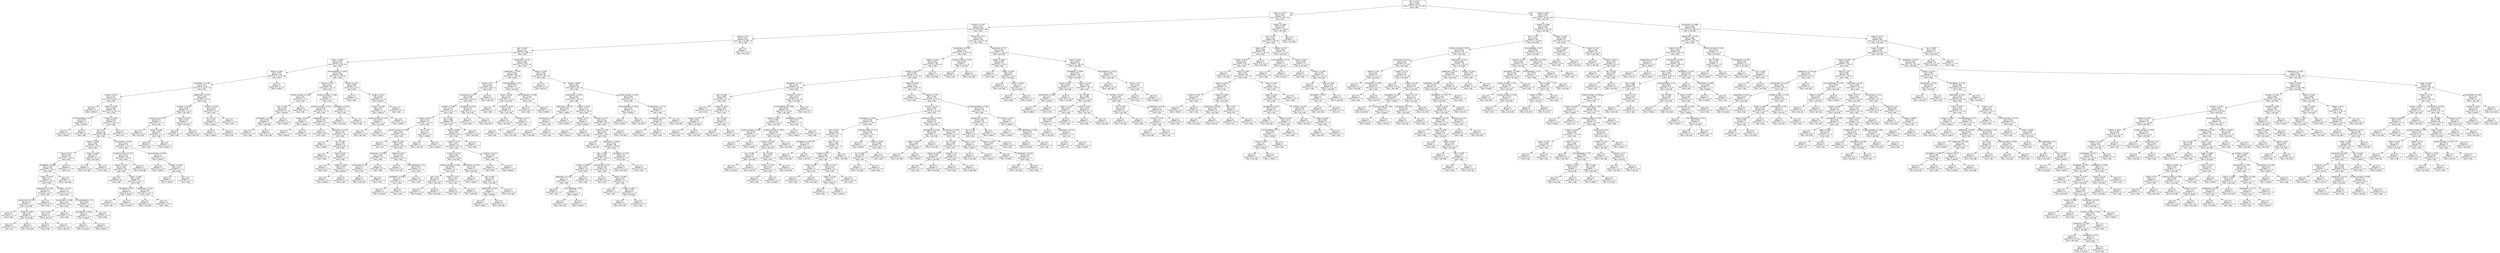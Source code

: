 digraph Tree {
node [shape=box, fontname="helvetica"] ;
edge [fontname="helvetica"] ;
0 [label="year <= 0.719\ngini = 0.583\nsamples = 1474\nvalue = [22, 11, 115, 743, 583]\nclass = high"] ;
1 [label="genre_11 <= 0.5\ngini = 0.532\nsamples = 757\nvalue = [9, 8, 67, 473, 200]\nclass = high"] ;
0 -> 1 [labeldistance=2.5, labelangle=45, headlabel="True"] ;
2 [label="loudness <= 0.244\ngini = 0.513\nsamples = 670\nvalue = [7, 5, 65, 435, 158]\nclass = high"] ;
1 -> 2 ;
3 [label="genre_9 <= 0.5\ngini = 0.476\nsamples = 416\nvalue = [3, 4, 47, 288, 74]\nclass = high"] ;
2 -> 3 ;
4 [label="year <= 0.406\ngini = 0.471\nsamples = 413\nvalue = [3, 4, 47, 288, 71]\nclass = high"] ;
3 -> 4 ;
5 [label="tempo <= 0.378\ngini = 0.436\nsamples = 225\nvalue = [1, 3, 32, 164, 25]\nclass = high"] ;
4 -> 5 ;
6 [label="tempo <= 0.364\ngini = 0.545\nsamples = 119\nvalue = [1, 3, 21, 75, 19]\nclass = high"] ;
5 -> 6 ;
7 [label="speechiness <= 0.286\ngini = 0.53\nsamples = 116\nvalue = [1, 3, 18, 75, 19]\nclass = high"] ;
6 -> 7 ;
8 [label="liveness <= 0.017\ngini = 0.477\nsamples = 93\nvalue = [1, 3, 13, 65, 11]\nclass = high"] ;
7 -> 8 ;
9 [label="gini = 0.0\nsamples = 2\nvalue = [0, 0, 2, 0, 0]\nclass = medium"] ;
8 -> 9 ;
10 [label="valence <= 0.182\ngini = 0.459\nsamples = 91\nvalue = [1, 3, 11, 65, 11]\nclass = high"] ;
8 -> 10 ;
11 [label="instrumentalness <= 0.0\ngini = 0.375\nsamples = 4\nvalue = [0, 0, 3, 1, 0]\nclass = medium"] ;
10 -> 11 ;
12 [label="gini = 0.0\nsamples = 3\nvalue = [0, 0, 3, 0, 0]\nclass = medium"] ;
11 -> 12 ;
13 [label="gini = 0.0\nsamples = 1\nvalue = [0, 0, 0, 1, 0]\nclass = high"] ;
11 -> 13 ;
14 [label="liveness <= 0.864\ngini = 0.433\nsamples = 87\nvalue = [1, 3, 8, 64, 11]\nclass = high"] ;
10 -> 14 ;
15 [label="key <= 0.5\ngini = 0.42\nsamples = 86\nvalue = [1, 2, 8, 64, 11]\nclass = high"] ;
14 -> 15 ;
16 [label="liveness <= 0.338\ngini = 0.498\nsamples = 39\nvalue = [1, 2, 1, 26, 9]\nclass = high"] ;
15 -> 16 ;
17 [label="genre_8 <= 0.5\ngini = 0.456\nsamples = 35\nvalue = [1, 2, 1, 25, 6]\nclass = high"] ;
16 -> 17 ;
18 [label="danceability <= 0.889\ngini = 0.426\nsamples = 34\nvalue = [1, 1, 1, 25, 6]\nclass = high"] ;
17 -> 18 ;
19 [label="tempo <= 0.219\ngini = 0.4\nsamples = 33\nvalue = [1, 1, 1, 25, 5]\nclass = high"] ;
18 -> 19 ;
20 [label="speechiness <= 0.056\ngini = 0.521\nsamples = 13\nvalue = [0, 1, 0, 8, 4]\nclass = high"] ;
19 -> 20 ;
21 [label="acousticness <= 0.128\ngini = 0.571\nsamples = 7\nvalue = [0, 1, 0, 2, 4]\nclass = very high"] ;
20 -> 21 ;
22 [label="gini = 0.0\nsamples = 2\nvalue = [0, 0, 0, 2, 0]\nclass = high"] ;
21 -> 22 ;
23 [label="energy <= 0.539\ngini = 0.32\nsamples = 5\nvalue = [0, 1, 0, 0, 4]\nclass = very high"] ;
21 -> 23 ;
24 [label="gini = 0.0\nsamples = 1\nvalue = [0, 1, 0, 0, 0]\nclass = low"] ;
23 -> 24 ;
25 [label="gini = 0.0\nsamples = 4\nvalue = [0, 0, 0, 0, 4]\nclass = very high"] ;
23 -> 25 ;
26 [label="gini = 0.0\nsamples = 6\nvalue = [0, 0, 0, 6, 0]\nclass = high"] ;
20 -> 26 ;
27 [label="loudness <= 0.213\ngini = 0.27\nsamples = 20\nvalue = [1, 0, 1, 17, 1]\nclass = high"] ;
19 -> 27 ;
28 [label="acousticness <= 0.008\ngini = 0.117\nsamples = 16\nvalue = [1, 0, 0, 15, 0]\nclass = high"] ;
27 -> 28 ;
29 [label="key <= 0.318\ngini = 0.5\nsamples = 2\nvalue = [1, 0, 0, 1, 0]\nclass = very low"] ;
28 -> 29 ;
30 [label="gini = 0.0\nsamples = 1\nvalue = [0, 0, 0, 1, 0]\nclass = high"] ;
29 -> 30 ;
31 [label="gini = 0.0\nsamples = 1\nvalue = [1, 0, 0, 0, 0]\nclass = very low"] ;
29 -> 31 ;
32 [label="gini = 0.0\nsamples = 14\nvalue = [0, 0, 0, 14, 0]\nclass = high"] ;
28 -> 32 ;
33 [label="instrumentalness <= 0.0\ngini = 0.625\nsamples = 4\nvalue = [0, 0, 1, 2, 1]\nclass = high"] ;
27 -> 33 ;
34 [label="danceability <= 0.664\ngini = 0.5\nsamples = 2\nvalue = [0, 0, 1, 0, 1]\nclass = medium"] ;
33 -> 34 ;
35 [label="gini = 0.0\nsamples = 1\nvalue = [0, 0, 0, 0, 1]\nclass = very high"] ;
34 -> 35 ;
36 [label="gini = 0.0\nsamples = 1\nvalue = [0, 0, 1, 0, 0]\nclass = medium"] ;
34 -> 36 ;
37 [label="gini = 0.0\nsamples = 2\nvalue = [0, 0, 0, 2, 0]\nclass = high"] ;
33 -> 37 ;
38 [label="gini = 0.0\nsamples = 1\nvalue = [0, 0, 0, 0, 1]\nclass = very high"] ;
18 -> 38 ;
39 [label="gini = 0.0\nsamples = 1\nvalue = [0, 1, 0, 0, 0]\nclass = low"] ;
17 -> 39 ;
40 [label="energy <= 0.839\ngini = 0.375\nsamples = 4\nvalue = [0, 0, 0, 1, 3]\nclass = very high"] ;
16 -> 40 ;
41 [label="gini = 0.0\nsamples = 3\nvalue = [0, 0, 0, 0, 3]\nclass = very high"] ;
40 -> 41 ;
42 [label="gini = 0.0\nsamples = 1\nvalue = [0, 0, 0, 1, 0]\nclass = high"] ;
40 -> 42 ;
43 [label="acousticness <= 0.416\ngini = 0.322\nsamples = 47\nvalue = [0, 0, 7, 38, 2]\nclass = high"] ;
15 -> 43 ;
44 [label="duration_minutes <= 0.471\ngini = 0.231\nsamples = 39\nvalue = [0, 0, 3, 34, 2]\nclass = high"] ;
43 -> 44 ;
45 [label="liveness <= 0.131\ngini = 0.193\nsamples = 38\nvalue = [0, 0, 3, 34, 1]\nclass = high"] ;
44 -> 45 ;
46 [label="gini = 0.0\nsamples = 21\nvalue = [0, 0, 0, 21, 0]\nclass = high"] ;
45 -> 46 ;
47 [label="energy <= 0.664\ngini = 0.381\nsamples = 17\nvalue = [0, 0, 3, 13, 1]\nclass = high"] ;
45 -> 47 ;
48 [label="danceability <= 0.57\ngini = 0.5\nsamples = 6\nvalue = [0, 0, 3, 3, 0]\nclass = medium"] ;
47 -> 48 ;
49 [label="gini = 0.0\nsamples = 3\nvalue = [0, 0, 0, 3, 0]\nclass = high"] ;
48 -> 49 ;
50 [label="gini = 0.0\nsamples = 3\nvalue = [0, 0, 3, 0, 0]\nclass = medium"] ;
48 -> 50 ;
51 [label="speechiness <= 0.011\ngini = 0.165\nsamples = 11\nvalue = [0, 0, 0, 10, 1]\nclass = high"] ;
47 -> 51 ;
52 [label="gini = 0.0\nsamples = 1\nvalue = [0, 0, 0, 0, 1]\nclass = very high"] ;
51 -> 52 ;
53 [label="gini = 0.0\nsamples = 10\nvalue = [0, 0, 0, 10, 0]\nclass = high"] ;
51 -> 53 ;
54 [label="gini = 0.0\nsamples = 1\nvalue = [0, 0, 0, 0, 1]\nclass = very high"] ;
44 -> 54 ;
55 [label="acousticness <= 0.454\ngini = 0.5\nsamples = 8\nvalue = [0, 0, 4, 4, 0]\nclass = medium"] ;
43 -> 55 ;
56 [label="gini = 0.0\nsamples = 3\nvalue = [0, 0, 3, 0, 0]\nclass = medium"] ;
55 -> 56 ;
57 [label="energy <= 0.338\ngini = 0.32\nsamples = 5\nvalue = [0, 0, 1, 4, 0]\nclass = high"] ;
55 -> 57 ;
58 [label="gini = 0.0\nsamples = 1\nvalue = [0, 0, 1, 0, 0]\nclass = medium"] ;
57 -> 58 ;
59 [label="gini = 0.0\nsamples = 4\nvalue = [0, 0, 0, 4, 0]\nclass = high"] ;
57 -> 59 ;
60 [label="gini = 0.0\nsamples = 1\nvalue = [0, 1, 0, 0, 0]\nclass = low"] ;
14 -> 60 ;
61 [label="speechiness <= 0.473\ngini = 0.643\nsamples = 23\nvalue = [0, 0, 5, 10, 8]\nclass = high"] ;
7 -> 61 ;
62 [label="loudness <= 0.032\ngini = 0.541\nsamples = 14\nvalue = [0, 0, 1, 5, 8]\nclass = very high"] ;
61 -> 62 ;
63 [label="explicit_true <= 0.5\ngini = 0.571\nsamples = 7\nvalue = [0, 0, 1, 4, 2]\nclass = high"] ;
62 -> 63 ;
64 [label="gini = 0.0\nsamples = 2\nvalue = [0, 0, 0, 0, 2]\nclass = very high"] ;
63 -> 64 ;
65 [label="tempo <= 0.266\ngini = 0.32\nsamples = 5\nvalue = [0, 0, 1, 4, 0]\nclass = high"] ;
63 -> 65 ;
66 [label="gini = 0.0\nsamples = 4\nvalue = [0, 0, 0, 4, 0]\nclass = high"] ;
65 -> 66 ;
67 [label="gini = 0.0\nsamples = 1\nvalue = [0, 0, 1, 0, 0]\nclass = medium"] ;
65 -> 67 ;
68 [label="liveness <= 0.039\ngini = 0.245\nsamples = 7\nvalue = [0, 0, 0, 1, 6]\nclass = very high"] ;
62 -> 68 ;
69 [label="gini = 0.0\nsamples = 1\nvalue = [0, 0, 0, 1, 0]\nclass = high"] ;
68 -> 69 ;
70 [label="gini = 0.0\nsamples = 6\nvalue = [0, 0, 0, 0, 6]\nclass = very high"] ;
68 -> 70 ;
71 [label="loudness <= 0.049\ngini = 0.494\nsamples = 9\nvalue = [0, 0, 4, 5, 0]\nclass = high"] ;
61 -> 71 ;
72 [label="key <= 0.727\ngini = 0.32\nsamples = 5\nvalue = [0, 0, 4, 1, 0]\nclass = medium"] ;
71 -> 72 ;
73 [label="gini = 0.0\nsamples = 4\nvalue = [0, 0, 4, 0, 0]\nclass = medium"] ;
72 -> 73 ;
74 [label="gini = 0.0\nsamples = 1\nvalue = [0, 0, 0, 1, 0]\nclass = high"] ;
72 -> 74 ;
75 [label="gini = 0.0\nsamples = 4\nvalue = [0, 0, 0, 4, 0]\nclass = high"] ;
71 -> 75 ;
76 [label="gini = 0.0\nsamples = 3\nvalue = [0, 0, 3, 0, 0]\nclass = medium"] ;
6 -> 76 ;
77 [label="instrumentalness <= 0.041\ngini = 0.281\nsamples = 106\nvalue = [0, 0, 11, 89, 6]\nclass = high"] ;
5 -> 77 ;
78 [label="valence <= 0.274\ngini = 0.201\nsamples = 91\nvalue = [0, 0, 7, 81, 3]\nclass = high"] ;
77 -> 78 ;
79 [label="duration_minutes <= 0.364\ngini = 0.52\nsamples = 14\nvalue = [0, 0, 3, 9, 2]\nclass = high"] ;
78 -> 79 ;
80 [label="year <= 0.281\ngini = 0.611\nsamples = 6\nvalue = [0, 0, 3, 1, 2]\nclass = medium"] ;
79 -> 80 ;
81 [label="danceability <= 0.266\ngini = 0.444\nsamples = 3\nvalue = [0, 0, 0, 1, 2]\nclass = very high"] ;
80 -> 81 ;
82 [label="gini = 0.0\nsamples = 1\nvalue = [0, 0, 0, 1, 0]\nclass = high"] ;
81 -> 82 ;
83 [label="gini = 0.0\nsamples = 2\nvalue = [0, 0, 0, 0, 2]\nclass = very high"] ;
81 -> 83 ;
84 [label="gini = 0.0\nsamples = 3\nvalue = [0, 0, 3, 0, 0]\nclass = medium"] ;
80 -> 84 ;
85 [label="gini = 0.0\nsamples = 8\nvalue = [0, 0, 0, 8, 0]\nclass = high"] ;
79 -> 85 ;
86 [label="duration_minutes <= 0.584\ngini = 0.123\nsamples = 77\nvalue = [0, 0, 4, 72, 1]\nclass = high"] ;
78 -> 86 ;
87 [label="duration_minutes <= 0.145\ngini = 0.101\nsamples = 75\nvalue = [0, 0, 4, 71, 0]\nclass = high"] ;
86 -> 87 ;
88 [label="energy <= 0.759\ngini = 0.5\nsamples = 2\nvalue = [0, 0, 1, 1, 0]\nclass = medium"] ;
87 -> 88 ;
89 [label="gini = 0.0\nsamples = 1\nvalue = [0, 0, 1, 0, 0]\nclass = medium"] ;
88 -> 89 ;
90 [label="gini = 0.0\nsamples = 1\nvalue = [0, 0, 0, 1, 0]\nclass = high"] ;
88 -> 90 ;
91 [label="speechiness <= 0.14\ngini = 0.079\nsamples = 73\nvalue = [0, 0, 3, 70, 0]\nclass = high"] ;
87 -> 91 ;
92 [label="gini = 0.0\nsamples = 49\nvalue = [0, 0, 0, 49, 0]\nclass = high"] ;
91 -> 92 ;
93 [label="speechiness <= 0.152\ngini = 0.219\nsamples = 24\nvalue = [0, 0, 3, 21, 0]\nclass = high"] ;
91 -> 93 ;
94 [label="gini = 0.0\nsamples = 1\nvalue = [0, 0, 1, 0, 0]\nclass = medium"] ;
93 -> 94 ;
95 [label="key <= 0.955\ngini = 0.159\nsamples = 23\nvalue = [0, 0, 2, 21, 0]\nclass = high"] ;
93 -> 95 ;
96 [label="gini = 0.0\nsamples = 17\nvalue = [0, 0, 0, 17, 0]\nclass = high"] ;
95 -> 96 ;
97 [label="tempo <= 0.55\ngini = 0.444\nsamples = 6\nvalue = [0, 0, 2, 4, 0]\nclass = high"] ;
95 -> 97 ;
98 [label="gini = 0.0\nsamples = 3\nvalue = [0, 0, 0, 3, 0]\nclass = high"] ;
97 -> 98 ;
99 [label="energy <= 0.848\ngini = 0.444\nsamples = 3\nvalue = [0, 0, 2, 1, 0]\nclass = medium"] ;
97 -> 99 ;
100 [label="gini = 0.0\nsamples = 2\nvalue = [0, 0, 2, 0, 0]\nclass = medium"] ;
99 -> 100 ;
101 [label="gini = 0.0\nsamples = 1\nvalue = [0, 0, 0, 1, 0]\nclass = high"] ;
99 -> 101 ;
102 [label="danceability <= 0.647\ngini = 0.5\nsamples = 2\nvalue = [0, 0, 0, 1, 1]\nclass = high"] ;
86 -> 102 ;
103 [label="gini = 0.0\nsamples = 1\nvalue = [0, 0, 0, 0, 1]\nclass = very high"] ;
102 -> 103 ;
104 [label="gini = 0.0\nsamples = 1\nvalue = [0, 0, 0, 1, 0]\nclass = high"] ;
102 -> 104 ;
105 [label="liveness <= 0.102\ngini = 0.604\nsamples = 15\nvalue = [0, 0, 4, 8, 3]\nclass = high"] ;
77 -> 105 ;
106 [label="gini = 0.0\nsamples = 6\nvalue = [0, 0, 0, 6, 0]\nclass = high"] ;
105 -> 106 ;
107 [label="energy <= 0.927\ngini = 0.642\nsamples = 9\nvalue = [0, 0, 4, 2, 3]\nclass = medium"] ;
105 -> 107 ;
108 [label="liveness <= 0.348\ngini = 0.49\nsamples = 7\nvalue = [0, 0, 4, 0, 3]\nclass = medium"] ;
107 -> 108 ;
109 [label="duration_minutes <= 0.321\ngini = 0.375\nsamples = 4\nvalue = [0, 0, 1, 0, 3]\nclass = very high"] ;
108 -> 109 ;
110 [label="gini = 0.0\nsamples = 3\nvalue = [0, 0, 0, 0, 3]\nclass = very high"] ;
109 -> 110 ;
111 [label="gini = 0.0\nsamples = 1\nvalue = [0, 0, 1, 0, 0]\nclass = medium"] ;
109 -> 111 ;
112 [label="gini = 0.0\nsamples = 3\nvalue = [0, 0, 3, 0, 0]\nclass = medium"] ;
108 -> 112 ;
113 [label="gini = 0.0\nsamples = 2\nvalue = [0, 0, 0, 2, 0]\nclass = high"] ;
107 -> 113 ;
114 [label="speechiness <= 0.102\ngini = 0.499\nsamples = 188\nvalue = [2, 1, 15, 124, 46]\nclass = high"] ;
4 -> 114 ;
115 [label="speechiness <= 0.075\ngini = 0.538\nsamples = 100\nvalue = [0, 1, 7, 59, 33]\nclass = high"] ;
114 -> 115 ;
116 [label="genre_3 <= 0.5\ngini = 0.501\nsamples = 83\nvalue = [0, 1, 6, 54, 22]\nclass = high"] ;
115 -> 116 ;
117 [label="acousticness <= 0.72\ngini = 0.489\nsamples = 81\nvalue = [0, 1, 6, 54, 20]\nclass = high"] ;
116 -> 117 ;
118 [label="loudness <= 0.065\ngini = 0.471\nsamples = 77\nvalue = [0, 1, 6, 53, 17]\nclass = high"] ;
117 -> 118 ;
119 [label="liveness <= 0.579\ngini = 0.323\nsamples = 42\nvalue = [0, 1, 1, 34, 6]\nclass = high"] ;
118 -> 119 ;
120 [label="duration_minutes <= 0.133\ngini = 0.261\nsamples = 40\nvalue = [0, 1, 0, 34, 5]\nclass = high"] ;
119 -> 120 ;
121 [label="gini = 0.0\nsamples = 1\nvalue = [0, 1, 0, 0, 0]\nclass = low"] ;
120 -> 121 ;
122 [label="energy <= 0.631\ngini = 0.224\nsamples = 39\nvalue = [0, 0, 0, 34, 5]\nclass = high"] ;
120 -> 122 ;
123 [label="speechiness <= 0.009\ngini = 0.083\nsamples = 23\nvalue = [0, 0, 0, 22, 1]\nclass = high"] ;
122 -> 123 ;
124 [label="explicit_false <= 0.5\ngini = 0.5\nsamples = 2\nvalue = [0, 0, 0, 1, 1]\nclass = high"] ;
123 -> 124 ;
125 [label="gini = 0.0\nsamples = 1\nvalue = [0, 0, 0, 0, 1]\nclass = very high"] ;
124 -> 125 ;
126 [label="gini = 0.0\nsamples = 1\nvalue = [0, 0, 0, 1, 0]\nclass = high"] ;
124 -> 126 ;
127 [label="gini = 0.0\nsamples = 21\nvalue = [0, 0, 0, 21, 0]\nclass = high"] ;
123 -> 127 ;
128 [label="valence <= 0.407\ngini = 0.375\nsamples = 16\nvalue = [0, 0, 0, 12, 4]\nclass = high"] ;
122 -> 128 ;
129 [label="gini = 0.0\nsamples = 2\nvalue = [0, 0, 0, 0, 2]\nclass = very high"] ;
128 -> 129 ;
130 [label="instrumentalness <= 0.0\ngini = 0.245\nsamples = 14\nvalue = [0, 0, 0, 12, 2]\nclass = high"] ;
128 -> 130 ;
131 [label="danceability <= 0.698\ngini = 0.5\nsamples = 4\nvalue = [0, 0, 0, 2, 2]\nclass = high"] ;
130 -> 131 ;
132 [label="gini = 0.0\nsamples = 2\nvalue = [0, 0, 0, 0, 2]\nclass = very high"] ;
131 -> 132 ;
133 [label="gini = 0.0\nsamples = 2\nvalue = [0, 0, 0, 2, 0]\nclass = high"] ;
131 -> 133 ;
134 [label="gini = 0.0\nsamples = 10\nvalue = [0, 0, 0, 10, 0]\nclass = high"] ;
130 -> 134 ;
135 [label="key <= 0.227\ngini = 0.5\nsamples = 2\nvalue = [0, 0, 1, 0, 1]\nclass = medium"] ;
119 -> 135 ;
136 [label="gini = 0.0\nsamples = 1\nvalue = [0, 0, 0, 0, 1]\nclass = very high"] ;
135 -> 136 ;
137 [label="gini = 0.0\nsamples = 1\nvalue = [0, 0, 1, 0, 0]\nclass = medium"] ;
135 -> 137 ;
138 [label="key <= 0.955\ngini = 0.586\nsamples = 35\nvalue = [0, 0, 5, 19, 11]\nclass = high"] ;
118 -> 138 ;
139 [label="valence <= 0.849\ngini = 0.561\nsamples = 32\nvalue = [0, 0, 5, 19, 8]\nclass = high"] ;
138 -> 139 ;
140 [label="liveness <= 0.154\ngini = 0.627\nsamples = 25\nvalue = [0, 0, 5, 12, 8]\nclass = high"] ;
139 -> 140 ;
141 [label="liveness <= 0.116\ngini = 0.642\nsamples = 18\nvalue = [0, 0, 4, 6, 8]\nclass = very high"] ;
140 -> 141 ;
142 [label="duration_minutes <= 0.293\ngini = 0.562\nsamples = 11\nvalue = [0, 0, 1, 6, 4]\nclass = high"] ;
141 -> 142 ;
143 [label="year <= 0.5\ngini = 0.375\nsamples = 4\nvalue = [0, 0, 1, 0, 3]\nclass = very high"] ;
142 -> 143 ;
144 [label="gini = 0.0\nsamples = 1\nvalue = [0, 0, 1, 0, 0]\nclass = medium"] ;
143 -> 144 ;
145 [label="gini = 0.0\nsamples = 3\nvalue = [0, 0, 0, 0, 3]\nclass = very high"] ;
143 -> 145 ;
146 [label="valence <= 0.771\ngini = 0.245\nsamples = 7\nvalue = [0, 0, 0, 6, 1]\nclass = high"] ;
142 -> 146 ;
147 [label="gini = 0.0\nsamples = 6\nvalue = [0, 0, 0, 6, 0]\nclass = high"] ;
146 -> 147 ;
148 [label="gini = 0.0\nsamples = 1\nvalue = [0, 0, 0, 0, 1]\nclass = very high"] ;
146 -> 148 ;
149 [label="acousticness <= 0.015\ngini = 0.49\nsamples = 7\nvalue = [0, 0, 3, 0, 4]\nclass = very high"] ;
141 -> 149 ;
150 [label="gini = 0.0\nsamples = 2\nvalue = [0, 0, 2, 0, 0]\nclass = medium"] ;
149 -> 150 ;
151 [label="year <= 0.531\ngini = 0.32\nsamples = 5\nvalue = [0, 0, 1, 0, 4]\nclass = very high"] ;
149 -> 151 ;
152 [label="speechiness <= 0.031\ngini = 0.5\nsamples = 2\nvalue = [0, 0, 1, 0, 1]\nclass = medium"] ;
151 -> 152 ;
153 [label="gini = 0.0\nsamples = 1\nvalue = [0, 0, 1, 0, 0]\nclass = medium"] ;
152 -> 153 ;
154 [label="gini = 0.0\nsamples = 1\nvalue = [0, 0, 0, 0, 1]\nclass = very high"] ;
152 -> 154 ;
155 [label="gini = 0.0\nsamples = 3\nvalue = [0, 0, 0, 0, 3]\nclass = very high"] ;
151 -> 155 ;
156 [label="loudness <= 0.216\ngini = 0.245\nsamples = 7\nvalue = [0, 0, 1, 6, 0]\nclass = high"] ;
140 -> 156 ;
157 [label="gini = 0.0\nsamples = 6\nvalue = [0, 0, 0, 6, 0]\nclass = high"] ;
156 -> 157 ;
158 [label="gini = 0.0\nsamples = 1\nvalue = [0, 0, 1, 0, 0]\nclass = medium"] ;
156 -> 158 ;
159 [label="gini = 0.0\nsamples = 7\nvalue = [0, 0, 0, 7, 0]\nclass = high"] ;
139 -> 159 ;
160 [label="gini = 0.0\nsamples = 3\nvalue = [0, 0, 0, 0, 3]\nclass = very high"] ;
138 -> 160 ;
161 [label="danceability <= 0.352\ngini = 0.375\nsamples = 4\nvalue = [0, 0, 0, 1, 3]\nclass = very high"] ;
117 -> 161 ;
162 [label="gini = 0.0\nsamples = 1\nvalue = [0, 0, 0, 1, 0]\nclass = high"] ;
161 -> 162 ;
163 [label="gini = 0.0\nsamples = 3\nvalue = [0, 0, 0, 0, 3]\nclass = very high"] ;
161 -> 163 ;
164 [label="gini = 0.0\nsamples = 2\nvalue = [0, 0, 0, 0, 2]\nclass = very high"] ;
116 -> 164 ;
165 [label="instrumentalness <= 0.0\ngini = 0.491\nsamples = 17\nvalue = [0, 0, 1, 5, 11]\nclass = very high"] ;
115 -> 165 ;
166 [label="tempo <= 0.138\ngini = 0.337\nsamples = 14\nvalue = [0, 0, 0, 3, 11]\nclass = very high"] ;
165 -> 166 ;
167 [label="gini = 0.0\nsamples = 2\nvalue = [0, 0, 0, 2, 0]\nclass = high"] ;
166 -> 167 ;
168 [label="loudness <= 0.134\ngini = 0.153\nsamples = 12\nvalue = [0, 0, 0, 1, 11]\nclass = very high"] ;
166 -> 168 ;
169 [label="gini = 0.0\nsamples = 10\nvalue = [0, 0, 0, 0, 10]\nclass = very high"] ;
168 -> 169 ;
170 [label="loudness <= 0.14\ngini = 0.5\nsamples = 2\nvalue = [0, 0, 0, 1, 1]\nclass = high"] ;
168 -> 170 ;
171 [label="gini = 0.0\nsamples = 1\nvalue = [0, 0, 0, 1, 0]\nclass = high"] ;
170 -> 171 ;
172 [label="gini = 0.0\nsamples = 1\nvalue = [0, 0, 0, 0, 1]\nclass = very high"] ;
170 -> 172 ;
173 [label="instrumentalness <= 0.064\ngini = 0.444\nsamples = 3\nvalue = [0, 0, 1, 2, 0]\nclass = high"] ;
165 -> 173 ;
174 [label="gini = 0.0\nsamples = 2\nvalue = [0, 0, 0, 2, 0]\nclass = high"] ;
173 -> 174 ;
175 [label="gini = 0.0\nsamples = 1\nvalue = [0, 0, 1, 0, 0]\nclass = medium"] ;
173 -> 175 ;
176 [label="energy <= 0.382\ngini = 0.424\nsamples = 88\nvalue = [2, 0, 8, 65, 13]\nclass = high"] ;
114 -> 176 ;
177 [label="gini = 0.0\nsamples = 2\nvalue = [2, 0, 0, 0, 0]\nclass = very low"] ;
176 -> 177 ;
178 [label="energy <= 0.803\ngini = 0.397\nsamples = 86\nvalue = [0, 0, 8, 65, 13]\nclass = high"] ;
176 -> 178 ;
179 [label="acousticness <= 0.001\ngini = 0.321\nsamples = 74\nvalue = [0, 0, 4, 60, 10]\nclass = high"] ;
178 -> 179 ;
180 [label="speechiness <= 0.274\ngini = 0.625\nsamples = 4\nvalue = [0, 0, 2, 1, 1]\nclass = medium"] ;
179 -> 180 ;
181 [label="explicit_true <= 0.5\ngini = 0.5\nsamples = 2\nvalue = [0, 0, 0, 1, 1]\nclass = high"] ;
180 -> 181 ;
182 [label="gini = 0.0\nsamples = 1\nvalue = [0, 0, 0, 0, 1]\nclass = very high"] ;
181 -> 182 ;
183 [label="gini = 0.0\nsamples = 1\nvalue = [0, 0, 0, 1, 0]\nclass = high"] ;
181 -> 183 ;
184 [label="gini = 0.0\nsamples = 2\nvalue = [0, 0, 2, 0, 0]\nclass = medium"] ;
180 -> 184 ;
185 [label="liveness <= 0.015\ngini = 0.272\nsamples = 70\nvalue = [0, 0, 2, 59, 9]\nclass = high"] ;
179 -> 185 ;
186 [label="genre_7 <= 0.5\ngini = 0.5\nsamples = 2\nvalue = [0, 0, 1, 0, 1]\nclass = medium"] ;
185 -> 186 ;
187 [label="gini = 0.0\nsamples = 1\nvalue = [0, 0, 1, 0, 0]\nclass = medium"] ;
186 -> 187 ;
188 [label="gini = 0.0\nsamples = 1\nvalue = [0, 0, 0, 0, 1]\nclass = very high"] ;
186 -> 188 ;
189 [label="liveness <= 0.771\ngini = 0.233\nsamples = 68\nvalue = [0, 0, 1, 59, 8]\nclass = high"] ;
185 -> 189 ;
190 [label="valence <= 0.216\ngini = 0.213\nsamples = 67\nvalue = [0, 0, 1, 59, 7]\nclass = high"] ;
189 -> 190 ;
191 [label="gini = 0.0\nsamples = 1\nvalue = [0, 0, 0, 0, 1]\nclass = very high"] ;
190 -> 191 ;
192 [label="speechiness <= 0.664\ngini = 0.192\nsamples = 66\nvalue = [0, 0, 1, 59, 6]\nclass = high"] ;
190 -> 192 ;
193 [label="year <= 0.594\ngini = 0.153\nsamples = 61\nvalue = [0, 0, 1, 56, 4]\nclass = high"] ;
192 -> 193 ;
194 [label="liveness <= 0.068\ngini = 0.09\nsamples = 43\nvalue = [0, 0, 1, 41, 1]\nclass = high"] ;
193 -> 194 ;
195 [label="speechiness <= 0.332\ngini = 0.5\nsamples = 6\nvalue = [0, 0, 1, 4, 1]\nclass = high"] ;
194 -> 195 ;
196 [label="gini = 0.0\nsamples = 4\nvalue = [0, 0, 0, 4, 0]\nclass = high"] ;
195 -> 196 ;
197 [label="instrumentalness <= 0.0\ngini = 0.5\nsamples = 2\nvalue = [0, 0, 1, 0, 1]\nclass = medium"] ;
195 -> 197 ;
198 [label="gini = 0.0\nsamples = 1\nvalue = [0, 0, 0, 0, 1]\nclass = very high"] ;
197 -> 198 ;
199 [label="gini = 0.0\nsamples = 1\nvalue = [0, 0, 1, 0, 0]\nclass = medium"] ;
197 -> 199 ;
200 [label="gini = 0.0\nsamples = 37\nvalue = [0, 0, 0, 37, 0]\nclass = high"] ;
194 -> 200 ;
201 [label="acousticness <= 0.05\ngini = 0.278\nsamples = 18\nvalue = [0, 0, 0, 15, 3]\nclass = high"] ;
193 -> 201 ;
202 [label="gini = 0.0\nsamples = 8\nvalue = [0, 0, 0, 8, 0]\nclass = high"] ;
201 -> 202 ;
203 [label="valence <= 0.496\ngini = 0.42\nsamples = 10\nvalue = [0, 0, 0, 7, 3]\nclass = high"] ;
201 -> 203 ;
204 [label="gini = 0.0\nsamples = 5\nvalue = [0, 0, 0, 5, 0]\nclass = high"] ;
203 -> 204 ;
205 [label="energy <= 0.681\ngini = 0.48\nsamples = 5\nvalue = [0, 0, 0, 2, 3]\nclass = very high"] ;
203 -> 205 ;
206 [label="gini = 0.0\nsamples = 3\nvalue = [0, 0, 0, 0, 3]\nclass = very high"] ;
205 -> 206 ;
207 [label="gini = 0.0\nsamples = 2\nvalue = [0, 0, 0, 2, 0]\nclass = high"] ;
205 -> 207 ;
208 [label="danceability <= 0.552\ngini = 0.48\nsamples = 5\nvalue = [0, 0, 0, 3, 2]\nclass = high"] ;
192 -> 208 ;
209 [label="gini = 0.0\nsamples = 2\nvalue = [0, 0, 0, 0, 2]\nclass = very high"] ;
208 -> 209 ;
210 [label="gini = 0.0\nsamples = 3\nvalue = [0, 0, 0, 3, 0]\nclass = high"] ;
208 -> 210 ;
211 [label="gini = 0.0\nsamples = 1\nvalue = [0, 0, 0, 0, 1]\nclass = very high"] ;
189 -> 211 ;
212 [label="duration_minutes <= 0.302\ngini = 0.653\nsamples = 12\nvalue = [0, 0, 4, 5, 3]\nclass = high"] ;
178 -> 212 ;
213 [label="instrumentalness <= 0.001\ngini = 0.48\nsamples = 5\nvalue = [0, 0, 3, 0, 2]\nclass = medium"] ;
212 -> 213 ;
214 [label="gini = 0.0\nsamples = 3\nvalue = [0, 0, 3, 0, 0]\nclass = medium"] ;
213 -> 214 ;
215 [label="gini = 0.0\nsamples = 2\nvalue = [0, 0, 0, 0, 2]\nclass = very high"] ;
213 -> 215 ;
216 [label="speechiness <= 0.772\ngini = 0.449\nsamples = 7\nvalue = [0, 0, 1, 5, 1]\nclass = high"] ;
212 -> 216 ;
217 [label="acousticness <= 0.014\ngini = 0.278\nsamples = 6\nvalue = [0, 0, 1, 5, 0]\nclass = high"] ;
216 -> 217 ;
218 [label="gini = 0.0\nsamples = 1\nvalue = [0, 0, 1, 0, 0]\nclass = medium"] ;
217 -> 218 ;
219 [label="gini = 0.0\nsamples = 5\nvalue = [0, 0, 0, 5, 0]\nclass = high"] ;
217 -> 219 ;
220 [label="gini = 0.0\nsamples = 1\nvalue = [0, 0, 0, 0, 1]\nclass = very high"] ;
216 -> 220 ;
221 [label="gini = 0.0\nsamples = 3\nvalue = [0, 0, 0, 0, 3]\nclass = very high"] ;
3 -> 221 ;
222 [label="explicit_true <= 0.5\ngini = 0.55\nsamples = 254\nvalue = [4, 1, 18, 147, 84]\nclass = high"] ;
2 -> 222 ;
223 [label="acousticness <= 0.446\ngini = 0.517\nsamples = 187\nvalue = [4, 0, 14, 119, 50]\nclass = high"] ;
222 -> 223 ;
224 [label="valence <= 0.991\ngini = 0.504\nsamples = 180\nvalue = [4, 0, 14, 118, 44]\nclass = high"] ;
223 -> 224 ;
225 [label="loudness <= 0.315\ngini = 0.495\nsamples = 177\nvalue = [4, 0, 14, 118, 41]\nclass = high"] ;
224 -> 225 ;
226 [label="danceability <= 0.59\ngini = 0.607\nsamples = 52\nvalue = [3, 0, 4, 26, 19]\nclass = high"] ;
225 -> 226 ;
227 [label="year <= 0.469\ngini = 0.368\nsamples = 22\nvalue = [0, 0, 1, 17, 4]\nclass = high"] ;
226 -> 227 ;
228 [label="gini = 0.0\nsamples = 12\nvalue = [0, 0, 0, 12, 0]\nclass = high"] ;
227 -> 228 ;
229 [label="valence <= 0.581\ngini = 0.58\nsamples = 10\nvalue = [0, 0, 1, 5, 4]\nclass = high"] ;
227 -> 229 ;
230 [label="energy <= 0.673\ngini = 0.444\nsamples = 6\nvalue = [0, 0, 0, 2, 4]\nclass = very high"] ;
229 -> 230 ;
231 [label="gini = 0.0\nsamples = 2\nvalue = [0, 0, 0, 2, 0]\nclass = high"] ;
230 -> 231 ;
232 [label="gini = 0.0\nsamples = 4\nvalue = [0, 0, 0, 0, 4]\nclass = very high"] ;
230 -> 232 ;
233 [label="year <= 0.562\ngini = 0.375\nsamples = 4\nvalue = [0, 0, 1, 3, 0]\nclass = high"] ;
229 -> 233 ;
234 [label="gini = 0.0\nsamples = 1\nvalue = [0, 0, 1, 0, 0]\nclass = medium"] ;
233 -> 234 ;
235 [label="gini = 0.0\nsamples = 3\nvalue = [0, 0, 0, 3, 0]\nclass = high"] ;
233 -> 235 ;
236 [label="loudness <= 0.313\ngini = 0.64\nsamples = 30\nvalue = [3, 0, 3, 9, 15]\nclass = very high"] ;
226 -> 236 ;
237 [label="instrumentalness <= 0.008\ngini = 0.597\nsamples = 28\nvalue = [1, 0, 3, 9, 15]\nclass = very high"] ;
236 -> 237 ;
238 [label="valence <= 0.375\ngini = 0.538\nsamples = 24\nvalue = [1, 0, 2, 6, 15]\nclass = very high"] ;
237 -> 238 ;
239 [label="duration_minutes <= 0.437\ngini = 0.444\nsamples = 3\nvalue = [0, 0, 1, 2, 0]\nclass = high"] ;
238 -> 239 ;
240 [label="gini = 0.0\nsamples = 2\nvalue = [0, 0, 0, 2, 0]\nclass = high"] ;
239 -> 240 ;
241 [label="gini = 0.0\nsamples = 1\nvalue = [0, 0, 1, 0, 0]\nclass = medium"] ;
239 -> 241 ;
242 [label="duration_minutes <= 0.305\ngini = 0.449\nsamples = 21\nvalue = [1, 0, 1, 4, 15]\nclass = very high"] ;
238 -> 242 ;
243 [label="loudness <= 0.285\ngini = 0.625\nsamples = 12\nvalue = [1, 0, 1, 4, 6]\nclass = very high"] ;
242 -> 243 ;
244 [label="key <= 0.864\ngini = 0.32\nsamples = 5\nvalue = [1, 0, 0, 0, 4]\nclass = very high"] ;
243 -> 244 ;
245 [label="gini = 0.0\nsamples = 4\nvalue = [0, 0, 0, 0, 4]\nclass = very high"] ;
244 -> 245 ;
246 [label="gini = 0.0\nsamples = 1\nvalue = [1, 0, 0, 0, 0]\nclass = very low"] ;
244 -> 246 ;
247 [label="key <= 0.636\ngini = 0.571\nsamples = 7\nvalue = [0, 0, 1, 4, 2]\nclass = high"] ;
243 -> 247 ;
248 [label="liveness <= 0.249\ngini = 0.32\nsamples = 5\nvalue = [0, 0, 1, 4, 0]\nclass = high"] ;
247 -> 248 ;
249 [label="gini = 0.0\nsamples = 4\nvalue = [0, 0, 0, 4, 0]\nclass = high"] ;
248 -> 249 ;
250 [label="gini = 0.0\nsamples = 1\nvalue = [0, 0, 1, 0, 0]\nclass = medium"] ;
248 -> 250 ;
251 [label="gini = 0.0\nsamples = 2\nvalue = [0, 0, 0, 0, 2]\nclass = very high"] ;
247 -> 251 ;
252 [label="gini = 0.0\nsamples = 9\nvalue = [0, 0, 0, 0, 9]\nclass = very high"] ;
242 -> 252 ;
253 [label="danceability <= 0.663\ngini = 0.375\nsamples = 4\nvalue = [0, 0, 1, 3, 0]\nclass = high"] ;
237 -> 253 ;
254 [label="gini = 0.0\nsamples = 1\nvalue = [0, 0, 1, 0, 0]\nclass = medium"] ;
253 -> 254 ;
255 [label="gini = 0.0\nsamples = 3\nvalue = [0, 0, 0, 3, 0]\nclass = high"] ;
253 -> 255 ;
256 [label="gini = 0.0\nsamples = 2\nvalue = [2, 0, 0, 0, 0]\nclass = very low"] ;
236 -> 256 ;
257 [label="liveness <= 0.056\ngini = 0.421\nsamples = 125\nvalue = [1, 0, 10, 92, 22]\nclass = high"] ;
225 -> 257 ;
258 [label="gini = 0.0\nsamples = 15\nvalue = [0, 0, 0, 15, 0]\nclass = high"] ;
257 -> 258 ;
259 [label="valence <= 0.776\ngini = 0.462\nsamples = 110\nvalue = [1, 0, 10, 77, 22]\nclass = high"] ;
257 -> 259 ;
260 [label="loudness <= 0.472\ngini = 0.505\nsamples = 77\nvalue = [1, 0, 6, 50, 20]\nclass = high"] ;
259 -> 260 ;
261 [label="danceability <= 0.625\ngini = 0.364\nsamples = 50\nvalue = [1, 0, 2, 39, 8]\nclass = high"] ;
260 -> 261 ;
262 [label="year <= 0.312\ngini = 0.497\nsamples = 26\nvalue = [1, 0, 1, 17, 7]\nclass = high"] ;
261 -> 262 ;
263 [label="danceability <= 0.557\ngini = 0.375\nsamples = 4\nvalue = [1, 0, 0, 0, 3]\nclass = very high"] ;
262 -> 263 ;
264 [label="gini = 0.0\nsamples = 3\nvalue = [0, 0, 0, 0, 3]\nclass = very high"] ;
263 -> 264 ;
265 [label="gini = 0.0\nsamples = 1\nvalue = [1, 0, 0, 0, 0]\nclass = very low"] ;
263 -> 265 ;
266 [label="genre_7 <= 0.5\ngini = 0.368\nsamples = 22\nvalue = [0, 0, 1, 17, 4]\nclass = high"] ;
262 -> 266 ;
267 [label="liveness <= 0.114\ngini = 0.265\nsamples = 20\nvalue = [0, 0, 1, 17, 2]\nclass = high"] ;
266 -> 267 ;
268 [label="tempo <= 0.337\ngini = 0.5\nsamples = 4\nvalue = [0, 0, 0, 2, 2]\nclass = high"] ;
267 -> 268 ;
269 [label="gini = 0.0\nsamples = 2\nvalue = [0, 0, 0, 2, 0]\nclass = high"] ;
268 -> 269 ;
270 [label="gini = 0.0\nsamples = 2\nvalue = [0, 0, 0, 0, 2]\nclass = very high"] ;
268 -> 270 ;
271 [label="loudness <= 0.33\ngini = 0.117\nsamples = 16\nvalue = [0, 0, 1, 15, 0]\nclass = high"] ;
267 -> 271 ;
272 [label="valence <= 0.344\ngini = 0.5\nsamples = 2\nvalue = [0, 0, 1, 1, 0]\nclass = medium"] ;
271 -> 272 ;
273 [label="gini = 0.0\nsamples = 1\nvalue = [0, 0, 0, 1, 0]\nclass = high"] ;
272 -> 273 ;
274 [label="gini = 0.0\nsamples = 1\nvalue = [0, 0, 1, 0, 0]\nclass = medium"] ;
272 -> 274 ;
275 [label="gini = 0.0\nsamples = 14\nvalue = [0, 0, 0, 14, 0]\nclass = high"] ;
271 -> 275 ;
276 [label="gini = 0.0\nsamples = 2\nvalue = [0, 0, 0, 0, 2]\nclass = very high"] ;
266 -> 276 ;
277 [label="duration_minutes <= 0.23\ngini = 0.156\nsamples = 24\nvalue = [0, 0, 1, 22, 1]\nclass = high"] ;
261 -> 277 ;
278 [label="gini = 0.0\nsamples = 1\nvalue = [0, 0, 1, 0, 0]\nclass = medium"] ;
277 -> 278 ;
279 [label="valence <= 0.394\ngini = 0.083\nsamples = 23\nvalue = [0, 0, 0, 22, 1]\nclass = high"] ;
277 -> 279 ;
280 [label="key <= 0.545\ngini = 0.444\nsamples = 3\nvalue = [0, 0, 0, 2, 1]\nclass = high"] ;
279 -> 280 ;
281 [label="gini = 0.0\nsamples = 1\nvalue = [0, 0, 0, 0, 1]\nclass = very high"] ;
280 -> 281 ;
282 [label="gini = 0.0\nsamples = 2\nvalue = [0, 0, 0, 2, 0]\nclass = high"] ;
280 -> 282 ;
283 [label="gini = 0.0\nsamples = 20\nvalue = [0, 0, 0, 20, 0]\nclass = high"] ;
279 -> 283 ;
284 [label="duration_minutes <= 0.251\ngini = 0.615\nsamples = 27\nvalue = [0, 0, 4, 11, 12]\nclass = very high"] ;
260 -> 284 ;
285 [label="danceability <= 0.448\ngini = 0.444\nsamples = 6\nvalue = [0, 0, 2, 0, 4]\nclass = very high"] ;
284 -> 285 ;
286 [label="energy <= 0.813\ngini = 0.444\nsamples = 3\nvalue = [0, 0, 2, 0, 1]\nclass = medium"] ;
285 -> 286 ;
287 [label="gini = 0.0\nsamples = 1\nvalue = [0, 0, 0, 0, 1]\nclass = very high"] ;
286 -> 287 ;
288 [label="gini = 0.0\nsamples = 2\nvalue = [0, 0, 2, 0, 0]\nclass = medium"] ;
286 -> 288 ;
289 [label="gini = 0.0\nsamples = 3\nvalue = [0, 0, 0, 0, 3]\nclass = very high"] ;
285 -> 289 ;
290 [label="acousticness <= 0.248\ngini = 0.571\nsamples = 21\nvalue = [0, 0, 2, 11, 8]\nclass = high"] ;
284 -> 290 ;
291 [label="key <= 0.136\ngini = 0.457\nsamples = 17\nvalue = [0, 0, 0, 11, 6]\nclass = high"] ;
290 -> 291 ;
292 [label="valence <= 0.535\ngini = 0.408\nsamples = 7\nvalue = [0, 0, 0, 2, 5]\nclass = very high"] ;
291 -> 292 ;
293 [label="gini = 0.0\nsamples = 2\nvalue = [0, 0, 0, 2, 0]\nclass = high"] ;
292 -> 293 ;
294 [label="gini = 0.0\nsamples = 5\nvalue = [0, 0, 0, 0, 5]\nclass = very high"] ;
292 -> 294 ;
295 [label="genre_9 <= 0.5\ngini = 0.18\nsamples = 10\nvalue = [0, 0, 0, 9, 1]\nclass = high"] ;
291 -> 295 ;
296 [label="gini = 0.0\nsamples = 9\nvalue = [0, 0, 0, 9, 0]\nclass = high"] ;
295 -> 296 ;
297 [label="gini = 0.0\nsamples = 1\nvalue = [0, 0, 0, 0, 1]\nclass = very high"] ;
295 -> 297 ;
298 [label="genre_7 <= 0.5\ngini = 0.5\nsamples = 4\nvalue = [0, 0, 2, 0, 2]\nclass = medium"] ;
290 -> 298 ;
299 [label="gini = 0.0\nsamples = 2\nvalue = [0, 0, 0, 0, 2]\nclass = very high"] ;
298 -> 299 ;
300 [label="gini = 0.0\nsamples = 2\nvalue = [0, 0, 2, 0, 0]\nclass = medium"] ;
298 -> 300 ;
301 [label="instrumentalness <= 0.002\ngini = 0.312\nsamples = 33\nvalue = [0, 0, 4, 27, 2]\nclass = high"] ;
259 -> 301 ;
302 [label="speechiness <= 0.342\ngini = 0.196\nsamples = 28\nvalue = [0, 0, 2, 25, 1]\nclass = high"] ;
301 -> 302 ;
303 [label="key <= 0.136\ngini = 0.14\nsamples = 27\nvalue = [0, 0, 1, 25, 1]\nclass = high"] ;
302 -> 303 ;
304 [label="energy <= 0.795\ngini = 0.449\nsamples = 7\nvalue = [0, 0, 1, 5, 1]\nclass = high"] ;
303 -> 304 ;
305 [label="gini = 0.0\nsamples = 1\nvalue = [0, 0, 1, 0, 0]\nclass = medium"] ;
304 -> 305 ;
306 [label="speechiness <= 0.018\ngini = 0.278\nsamples = 6\nvalue = [0, 0, 0, 5, 1]\nclass = high"] ;
304 -> 306 ;
307 [label="gini = 0.0\nsamples = 1\nvalue = [0, 0, 0, 0, 1]\nclass = very high"] ;
306 -> 307 ;
308 [label="gini = 0.0\nsamples = 5\nvalue = [0, 0, 0, 5, 0]\nclass = high"] ;
306 -> 308 ;
309 [label="gini = 0.0\nsamples = 20\nvalue = [0, 0, 0, 20, 0]\nclass = high"] ;
303 -> 309 ;
310 [label="gini = 0.0\nsamples = 1\nvalue = [0, 0, 1, 0, 0]\nclass = medium"] ;
302 -> 310 ;
311 [label="liveness <= 0.212\ngini = 0.64\nsamples = 5\nvalue = [0, 0, 2, 2, 1]\nclass = medium"] ;
301 -> 311 ;
312 [label="gini = 0.0\nsamples = 2\nvalue = [0, 0, 2, 0, 0]\nclass = medium"] ;
311 -> 312 ;
313 [label="instrumentalness <= 0.032\ngini = 0.444\nsamples = 3\nvalue = [0, 0, 0, 2, 1]\nclass = high"] ;
311 -> 313 ;
314 [label="gini = 0.0\nsamples = 1\nvalue = [0, 0, 0, 0, 1]\nclass = very high"] ;
313 -> 314 ;
315 [label="gini = 0.0\nsamples = 2\nvalue = [0, 0, 0, 2, 0]\nclass = high"] ;
313 -> 315 ;
316 [label="gini = 0.0\nsamples = 3\nvalue = [0, 0, 0, 0, 3]\nclass = very high"] ;
224 -> 316 ;
317 [label="duration_minutes <= 0.245\ngini = 0.245\nsamples = 7\nvalue = [0, 0, 0, 1, 6]\nclass = very high"] ;
223 -> 317 ;
318 [label="gini = 0.0\nsamples = 1\nvalue = [0, 0, 0, 1, 0]\nclass = high"] ;
317 -> 318 ;
319 [label="gini = 0.0\nsamples = 6\nvalue = [0, 0, 0, 0, 6]\nclass = very high"] ;
317 -> 319 ;
320 [label="speechiness <= 0.07\ngini = 0.564\nsamples = 67\nvalue = [0, 1, 4, 28, 34]\nclass = very high"] ;
222 -> 320 ;
321 [label="energy <= 0.863\ngini = 0.439\nsamples = 14\nvalue = [0, 0, 1, 10, 3]\nclass = high"] ;
320 -> 321 ;
322 [label="gini = 0.0\nsamples = 9\nvalue = [0, 0, 0, 9, 0]\nclass = high"] ;
321 -> 322 ;
323 [label="energy <= 0.947\ngini = 0.56\nsamples = 5\nvalue = [0, 0, 1, 1, 3]\nclass = very high"] ;
321 -> 323 ;
324 [label="gini = 0.0\nsamples = 3\nvalue = [0, 0, 0, 0, 3]\nclass = very high"] ;
323 -> 324 ;
325 [label="tempo <= 0.388\ngini = 0.5\nsamples = 2\nvalue = [0, 0, 1, 1, 0]\nclass = medium"] ;
323 -> 325 ;
326 [label="gini = 0.0\nsamples = 1\nvalue = [0, 0, 0, 1, 0]\nclass = high"] ;
325 -> 326 ;
327 [label="gini = 0.0\nsamples = 1\nvalue = [0, 0, 1, 0, 0]\nclass = medium"] ;
325 -> 327 ;
328 [label="tempo <= 0.333\ngini = 0.539\nsamples = 53\nvalue = [0, 1, 3, 18, 31]\nclass = very high"] ;
320 -> 328 ;
329 [label="danceability <= 0.589\ngini = 0.576\nsamples = 36\nvalue = [0, 1, 2, 16, 17]\nclass = very high"] ;
328 -> 329 ;
330 [label="tempo <= 0.143\ngini = 0.406\nsamples = 8\nvalue = [0, 0, 1, 1, 6]\nclass = very high"] ;
329 -> 330 ;
331 [label="acousticness <= 0.064\ngini = 0.5\nsamples = 2\nvalue = [0, 0, 1, 1, 0]\nclass = medium"] ;
330 -> 331 ;
332 [label="gini = 0.0\nsamples = 1\nvalue = [0, 0, 1, 0, 0]\nclass = medium"] ;
331 -> 332 ;
333 [label="gini = 0.0\nsamples = 1\nvalue = [0, 0, 0, 1, 0]\nclass = high"] ;
331 -> 333 ;
334 [label="gini = 0.0\nsamples = 6\nvalue = [0, 0, 0, 0, 6]\nclass = very high"] ;
330 -> 334 ;
335 [label="liveness <= 0.144\ngini = 0.556\nsamples = 28\nvalue = [0, 1, 1, 15, 11]\nclass = high"] ;
329 -> 335 ;
336 [label="key <= 0.682\ngini = 0.596\nsamples = 15\nvalue = [0, 1, 1, 5, 8]\nclass = very high"] ;
335 -> 336 ;
337 [label="energy <= 0.714\ngini = 0.612\nsamples = 7\nvalue = [0, 1, 1, 4, 1]\nclass = high"] ;
336 -> 337 ;
338 [label="year <= 0.344\ngini = 0.667\nsamples = 3\nvalue = [0, 1, 1, 0, 1]\nclass = low"] ;
337 -> 338 ;
339 [label="gini = 0.0\nsamples = 1\nvalue = [0, 0, 0, 0, 1]\nclass = very high"] ;
338 -> 339 ;
340 [label="speechiness <= 0.245\ngini = 0.5\nsamples = 2\nvalue = [0, 1, 1, 0, 0]\nclass = low"] ;
338 -> 340 ;
341 [label="gini = 0.0\nsamples = 1\nvalue = [0, 1, 0, 0, 0]\nclass = low"] ;
340 -> 341 ;
342 [label="gini = 0.0\nsamples = 1\nvalue = [0, 0, 1, 0, 0]\nclass = medium"] ;
340 -> 342 ;
343 [label="gini = 0.0\nsamples = 4\nvalue = [0, 0, 0, 4, 0]\nclass = high"] ;
337 -> 343 ;
344 [label="liveness <= 0.01\ngini = 0.219\nsamples = 8\nvalue = [0, 0, 0, 1, 7]\nclass = very high"] ;
336 -> 344 ;
345 [label="gini = 0.0\nsamples = 1\nvalue = [0, 0, 0, 1, 0]\nclass = high"] ;
344 -> 345 ;
346 [label="gini = 0.0\nsamples = 7\nvalue = [0, 0, 0, 0, 7]\nclass = very high"] ;
344 -> 346 ;
347 [label="loudness <= 0.343\ngini = 0.355\nsamples = 13\nvalue = [0, 0, 0, 10, 3]\nclass = high"] ;
335 -> 347 ;
348 [label="year <= 0.531\ngini = 0.444\nsamples = 3\nvalue = [0, 0, 0, 1, 2]\nclass = very high"] ;
347 -> 348 ;
349 [label="gini = 0.0\nsamples = 2\nvalue = [0, 0, 0, 0, 2]\nclass = very high"] ;
348 -> 349 ;
350 [label="gini = 0.0\nsamples = 1\nvalue = [0, 0, 0, 1, 0]\nclass = high"] ;
348 -> 350 ;
351 [label="speechiness <= 0.289\ngini = 0.18\nsamples = 10\nvalue = [0, 0, 0, 9, 1]\nclass = high"] ;
347 -> 351 ;
352 [label="loudness <= 0.427\ngini = 0.5\nsamples = 2\nvalue = [0, 0, 0, 1, 1]\nclass = high"] ;
351 -> 352 ;
353 [label="gini = 0.0\nsamples = 1\nvalue = [0, 0, 0, 0, 1]\nclass = very high"] ;
352 -> 353 ;
354 [label="gini = 0.0\nsamples = 1\nvalue = [0, 0, 0, 1, 0]\nclass = high"] ;
352 -> 354 ;
355 [label="gini = 0.0\nsamples = 8\nvalue = [0, 0, 0, 8, 0]\nclass = high"] ;
351 -> 355 ;
356 [label="acousticness <= 0.215\ngini = 0.304\nsamples = 17\nvalue = [0, 0, 1, 2, 14]\nclass = very high"] ;
328 -> 356 ;
357 [label="gini = 0.0\nsamples = 14\nvalue = [0, 0, 0, 0, 14]\nclass = very high"] ;
356 -> 357 ;
358 [label="tempo <= 0.77\ngini = 0.444\nsamples = 3\nvalue = [0, 0, 1, 2, 0]\nclass = high"] ;
356 -> 358 ;
359 [label="gini = 0.0\nsamples = 2\nvalue = [0, 0, 0, 2, 0]\nclass = high"] ;
358 -> 359 ;
360 [label="gini = 0.0\nsamples = 1\nvalue = [0, 0, 1, 0, 0]\nclass = medium"] ;
358 -> 360 ;
361 [label="energy <= 0.966\ngini = 0.574\nsamples = 87\nvalue = [2, 3, 2, 38, 42]\nclass = very high"] ;
1 -> 361 ;
362 [label="key <= 0.773\ngini = 0.58\nsamples = 80\nvalue = [2, 3, 2, 38, 35]\nclass = high"] ;
361 -> 362 ;
363 [label="tempo <= 0.7\ngini = 0.556\nsamples = 63\nvalue = [1, 2, 2, 35, 23]\nclass = high"] ;
362 -> 363 ;
364 [label="liveness <= 0.051\ngini = 0.542\nsamples = 59\nvalue = [1, 2, 2, 35, 19]\nclass = high"] ;
363 -> 364 ;
365 [label="gini = 0.0\nsamples = 3\nvalue = [0, 0, 0, 0, 3]\nclass = very high"] ;
364 -> 365 ;
366 [label="energy <= 0.799\ngini = 0.525\nsamples = 56\nvalue = [1, 2, 2, 35, 16]\nclass = high"] ;
364 -> 366 ;
367 [label="valence <= 0.191\ngini = 0.679\nsamples = 18\nvalue = [1, 2, 1, 7, 7]\nclass = high"] ;
366 -> 367 ;
368 [label="liveness <= 0.08\ngini = 0.278\nsamples = 6\nvalue = [0, 0, 1, 5, 0]\nclass = high"] ;
367 -> 368 ;
369 [label="gini = 0.0\nsamples = 1\nvalue = [0, 0, 1, 0, 0]\nclass = medium"] ;
368 -> 369 ;
370 [label="gini = 0.0\nsamples = 5\nvalue = [0, 0, 0, 5, 0]\nclass = high"] ;
368 -> 370 ;
371 [label="valence <= 0.659\ngini = 0.597\nsamples = 12\nvalue = [1, 2, 0, 2, 7]\nclass = very high"] ;
367 -> 371 ;
372 [label="speechiness <= 0.083\ngini = 0.219\nsamples = 8\nvalue = [1, 0, 0, 0, 7]\nclass = very high"] ;
371 -> 372 ;
373 [label="gini = 0.0\nsamples = 7\nvalue = [0, 0, 0, 0, 7]\nclass = very high"] ;
372 -> 373 ;
374 [label="gini = 0.0\nsamples = 1\nvalue = [1, 0, 0, 0, 0]\nclass = very low"] ;
372 -> 374 ;
375 [label="year <= 0.25\ngini = 0.5\nsamples = 4\nvalue = [0, 2, 0, 2, 0]\nclass = low"] ;
371 -> 375 ;
376 [label="gini = 0.0\nsamples = 2\nvalue = [0, 2, 0, 0, 0]\nclass = low"] ;
375 -> 376 ;
377 [label="gini = 0.0\nsamples = 2\nvalue = [0, 0, 0, 2, 0]\nclass = high"] ;
375 -> 377 ;
378 [label="tempo <= 0.491\ngini = 0.4\nsamples = 38\nvalue = [0, 0, 1, 28, 9]\nclass = high"] ;
366 -> 378 ;
379 [label="energy <= 0.919\ngini = 0.509\nsamples = 25\nvalue = [0, 0, 1, 15, 9]\nclass = high"] ;
378 -> 379 ;
380 [label="danceability <= 0.327\ngini = 0.357\nsamples = 14\nvalue = [0, 0, 1, 11, 2]\nclass = high"] ;
379 -> 380 ;
381 [label="gini = 0.0\nsamples = 1\nvalue = [0, 0, 0, 0, 1]\nclass = very high"] ;
380 -> 381 ;
382 [label="tempo <= 0.196\ngini = 0.272\nsamples = 13\nvalue = [0, 0, 1, 11, 1]\nclass = high"] ;
380 -> 382 ;
383 [label="instrumentalness <= 0.0\ngini = 0.667\nsamples = 3\nvalue = [0, 0, 1, 1, 1]\nclass = medium"] ;
382 -> 383 ;
384 [label="valence <= 0.643\ngini = 0.5\nsamples = 2\nvalue = [0, 0, 1, 0, 1]\nclass = medium"] ;
383 -> 384 ;
385 [label="gini = 0.0\nsamples = 1\nvalue = [0, 0, 0, 0, 1]\nclass = very high"] ;
384 -> 385 ;
386 [label="gini = 0.0\nsamples = 1\nvalue = [0, 0, 1, 0, 0]\nclass = medium"] ;
384 -> 386 ;
387 [label="gini = 0.0\nsamples = 1\nvalue = [0, 0, 0, 1, 0]\nclass = high"] ;
383 -> 387 ;
388 [label="gini = 0.0\nsamples = 10\nvalue = [0, 0, 0, 10, 0]\nclass = high"] ;
382 -> 388 ;
389 [label="loudness <= 0.442\ngini = 0.463\nsamples = 11\nvalue = [0, 0, 0, 4, 7]\nclass = very high"] ;
379 -> 389 ;
390 [label="gini = 0.0\nsamples = 5\nvalue = [0, 0, 0, 0, 5]\nclass = very high"] ;
389 -> 390 ;
391 [label="energy <= 0.926\ngini = 0.444\nsamples = 6\nvalue = [0, 0, 0, 4, 2]\nclass = high"] ;
389 -> 391 ;
392 [label="gini = 0.0\nsamples = 2\nvalue = [0, 0, 0, 0, 2]\nclass = very high"] ;
391 -> 392 ;
393 [label="gini = 0.0\nsamples = 4\nvalue = [0, 0, 0, 4, 0]\nclass = high"] ;
391 -> 393 ;
394 [label="gini = 0.0\nsamples = 13\nvalue = [0, 0, 0, 13, 0]\nclass = high"] ;
378 -> 394 ;
395 [label="gini = 0.0\nsamples = 4\nvalue = [0, 0, 0, 0, 4]\nclass = very high"] ;
363 -> 395 ;
396 [label="loudness <= 0.125\ngini = 0.464\nsamples = 17\nvalue = [1, 1, 0, 3, 12]\nclass = very high"] ;
362 -> 396 ;
397 [label="instrumentalness <= 0.47\ngini = 0.5\nsamples = 2\nvalue = [1, 0, 0, 1, 0]\nclass = very low"] ;
396 -> 397 ;
398 [label="gini = 0.0\nsamples = 1\nvalue = [0, 0, 0, 1, 0]\nclass = high"] ;
397 -> 398 ;
399 [label="gini = 0.0\nsamples = 1\nvalue = [1, 0, 0, 0, 0]\nclass = very low"] ;
397 -> 399 ;
400 [label="tempo <= 0.203\ngini = 0.338\nsamples = 15\nvalue = [0, 1, 0, 2, 12]\nclass = very high"] ;
396 -> 400 ;
401 [label="gini = 0.0\nsamples = 1\nvalue = [0, 0, 0, 1, 0]\nclass = high"] ;
400 -> 401 ;
402 [label="liveness <= 0.054\ngini = 0.255\nsamples = 14\nvalue = [0, 1, 0, 1, 12]\nclass = very high"] ;
400 -> 402 ;
403 [label="gini = 0.0\nsamples = 1\nvalue = [0, 0, 0, 1, 0]\nclass = high"] ;
402 -> 403 ;
404 [label="tempo <= 0.256\ngini = 0.142\nsamples = 13\nvalue = [0, 1, 0, 0, 12]\nclass = very high"] ;
402 -> 404 ;
405 [label="danceability <= 0.607\ngini = 0.5\nsamples = 2\nvalue = [0, 1, 0, 0, 1]\nclass = low"] ;
404 -> 405 ;
406 [label="gini = 0.0\nsamples = 1\nvalue = [0, 0, 0, 0, 1]\nclass = very high"] ;
405 -> 406 ;
407 [label="gini = 0.0\nsamples = 1\nvalue = [0, 1, 0, 0, 0]\nclass = low"] ;
405 -> 407 ;
408 [label="gini = 0.0\nsamples = 11\nvalue = [0, 0, 0, 0, 11]\nclass = very high"] ;
404 -> 408 ;
409 [label="gini = 0.0\nsamples = 7\nvalue = [0, 0, 0, 0, 7]\nclass = very high"] ;
361 -> 409 ;
410 [label="energy <= 0.575\ngini = 0.568\nsamples = 717\nvalue = [13, 3, 48, 270, 383]\nclass = very high"] ;
0 -> 410 [labeldistance=2.5, labelangle=-45, headlabel="False"] ;
411 [label="valence <= 0.598\ngini = 0.452\nsamples = 157\nvalue = [4, 0, 4, 40, 109]\nclass = very high"] ;
410 -> 411 ;
412 [label="key <= 0.773\ngini = 0.413\nsamples = 130\nvalue = [4, 0, 4, 26, 96]\nclass = very high"] ;
411 -> 412 ;
413 [label="duration_minutes <= 0.295\ngini = 0.355\nsamples = 95\nvalue = [3, 0, 4, 13, 75]\nclass = very high"] ;
412 -> 413 ;
414 [label="acousticness <= 0.013\ngini = 0.243\nsamples = 60\nvalue = [2, 0, 3, 3, 52]\nclass = very high"] ;
413 -> 414 ;
415 [label="valence <= 0.39\ngini = 0.611\nsamples = 6\nvalue = [1, 0, 0, 2, 3]\nclass = very high"] ;
414 -> 415 ;
416 [label="gini = 0.0\nsamples = 3\nvalue = [0, 0, 0, 0, 3]\nclass = very high"] ;
415 -> 416 ;
417 [label="danceability <= 0.789\ngini = 0.444\nsamples = 3\nvalue = [1, 0, 0, 2, 0]\nclass = high"] ;
415 -> 417 ;
418 [label="gini = 0.0\nsamples = 2\nvalue = [0, 0, 0, 2, 0]\nclass = high"] ;
417 -> 418 ;
419 [label="gini = 0.0\nsamples = 1\nvalue = [1, 0, 0, 0, 0]\nclass = very low"] ;
417 -> 419 ;
420 [label="liveness <= 0.121\ngini = 0.173\nsamples = 54\nvalue = [1, 0, 3, 1, 49]\nclass = very high"] ;
414 -> 420 ;
421 [label="gini = 0.0\nsamples = 31\nvalue = [0, 0, 0, 0, 31]\nclass = very high"] ;
420 -> 421 ;
422 [label="liveness <= 0.149\ngini = 0.367\nsamples = 23\nvalue = [1, 0, 3, 1, 18]\nclass = very high"] ;
420 -> 422 ;
423 [label="danceability <= 0.63\ngini = 0.612\nsamples = 7\nvalue = [1, 0, 3, 0, 3]\nclass = medium"] ;
422 -> 423 ;
424 [label="gini = 0.0\nsamples = 3\nvalue = [0, 0, 0, 0, 3]\nclass = very high"] ;
423 -> 424 ;
425 [label="duration_minutes <= 0.256\ngini = 0.375\nsamples = 4\nvalue = [1, 0, 3, 0, 0]\nclass = medium"] ;
423 -> 425 ;
426 [label="gini = 0.0\nsamples = 3\nvalue = [0, 0, 3, 0, 0]\nclass = medium"] ;
425 -> 426 ;
427 [label="gini = 0.0\nsamples = 1\nvalue = [1, 0, 0, 0, 0]\nclass = very low"] ;
425 -> 427 ;
428 [label="valence <= 0.207\ngini = 0.117\nsamples = 16\nvalue = [0, 0, 0, 1, 15]\nclass = very high"] ;
422 -> 428 ;
429 [label="acousticness <= 0.276\ngini = 0.444\nsamples = 3\nvalue = [0, 0, 0, 1, 2]\nclass = very high"] ;
428 -> 429 ;
430 [label="gini = 0.0\nsamples = 2\nvalue = [0, 0, 0, 0, 2]\nclass = very high"] ;
429 -> 430 ;
431 [label="gini = 0.0\nsamples = 1\nvalue = [0, 0, 0, 1, 0]\nclass = high"] ;
429 -> 431 ;
432 [label="gini = 0.0\nsamples = 13\nvalue = [0, 0, 0, 0, 13]\nclass = very high"] ;
428 -> 432 ;
433 [label="speechiness <= 0.444\ngini = 0.485\nsamples = 35\nvalue = [1, 0, 1, 10, 23]\nclass = very high"] ;
413 -> 433 ;
434 [label="speechiness <= 0.127\ngini = 0.398\nsamples = 31\nvalue = [1, 0, 0, 7, 23]\nclass = very high"] ;
433 -> 434 ;
435 [label="speechiness <= 0.099\ngini = 0.492\nsamples = 22\nvalue = [1, 0, 0, 7, 14]\nclass = very high"] ;
434 -> 435 ;
436 [label="danceability <= 0.786\ngini = 0.445\nsamples = 20\nvalue = [1, 0, 0, 5, 14]\nclass = very high"] ;
435 -> 436 ;
437 [label="liveness <= 0.253\ngini = 0.388\nsamples = 19\nvalue = [0, 0, 0, 5, 14]\nclass = very high"] ;
436 -> 437 ;
438 [label="danceability <= 0.159\ngini = 0.305\nsamples = 16\nvalue = [0, 0, 0, 3, 13]\nclass = very high"] ;
437 -> 438 ;
439 [label="gini = 0.0\nsamples = 1\nvalue = [0, 0, 0, 1, 0]\nclass = high"] ;
438 -> 439 ;
440 [label="liveness <= 0.062\ngini = 0.231\nsamples = 15\nvalue = [0, 0, 0, 2, 13]\nclass = very high"] ;
438 -> 440 ;
441 [label="gini = 0.0\nsamples = 1\nvalue = [0, 0, 0, 1, 0]\nclass = high"] ;
440 -> 441 ;
442 [label="tempo <= 0.542\ngini = 0.133\nsamples = 14\nvalue = [0, 0, 0, 1, 13]\nclass = very high"] ;
440 -> 442 ;
443 [label="gini = 0.0\nsamples = 12\nvalue = [0, 0, 0, 0, 12]\nclass = very high"] ;
442 -> 443 ;
444 [label="year <= 0.969\ngini = 0.5\nsamples = 2\nvalue = [0, 0, 0, 1, 1]\nclass = high"] ;
442 -> 444 ;
445 [label="gini = 0.0\nsamples = 1\nvalue = [0, 0, 0, 1, 0]\nclass = high"] ;
444 -> 445 ;
446 [label="gini = 0.0\nsamples = 1\nvalue = [0, 0, 0, 0, 1]\nclass = very high"] ;
444 -> 446 ;
447 [label="explicit_true <= 0.5\ngini = 0.444\nsamples = 3\nvalue = [0, 0, 0, 2, 1]\nclass = high"] ;
437 -> 447 ;
448 [label="gini = 0.0\nsamples = 2\nvalue = [0, 0, 0, 2, 0]\nclass = high"] ;
447 -> 448 ;
449 [label="gini = 0.0\nsamples = 1\nvalue = [0, 0, 0, 0, 1]\nclass = very high"] ;
447 -> 449 ;
450 [label="gini = 0.0\nsamples = 1\nvalue = [1, 0, 0, 0, 0]\nclass = very low"] ;
436 -> 450 ;
451 [label="gini = 0.0\nsamples = 2\nvalue = [0, 0, 0, 2, 0]\nclass = high"] ;
435 -> 451 ;
452 [label="gini = 0.0\nsamples = 9\nvalue = [0, 0, 0, 0, 9]\nclass = very high"] ;
434 -> 452 ;
453 [label="energy <= 0.446\ngini = 0.375\nsamples = 4\nvalue = [0, 0, 1, 3, 0]\nclass = high"] ;
433 -> 453 ;
454 [label="gini = 0.0\nsamples = 3\nvalue = [0, 0, 0, 3, 0]\nclass = high"] ;
453 -> 454 ;
455 [label="gini = 0.0\nsamples = 1\nvalue = [0, 0, 1, 0, 0]\nclass = medium"] ;
453 -> 455 ;
456 [label="instrumentalness <= 0.0\ngini = 0.501\nsamples = 35\nvalue = [1, 0, 0, 13, 21]\nclass = very high"] ;
412 -> 456 ;
457 [label="genre_10 <= 0.5\ngini = 0.381\nsamples = 25\nvalue = [1, 0, 0, 5, 19]\nclass = very high"] ;
456 -> 457 ;
458 [label="danceability <= 0.893\ngini = 0.198\nsamples = 18\nvalue = [0, 0, 0, 2, 16]\nclass = very high"] ;
457 -> 458 ;
459 [label="duration_minutes <= 0.32\ngini = 0.111\nsamples = 17\nvalue = [0, 0, 0, 1, 16]\nclass = very high"] ;
458 -> 459 ;
460 [label="gini = 0.0\nsamples = 13\nvalue = [0, 0, 0, 0, 13]\nclass = very high"] ;
459 -> 460 ;
461 [label="duration_minutes <= 0.328\ngini = 0.375\nsamples = 4\nvalue = [0, 0, 0, 1, 3]\nclass = very high"] ;
459 -> 461 ;
462 [label="gini = 0.0\nsamples = 1\nvalue = [0, 0, 0, 1, 0]\nclass = high"] ;
461 -> 462 ;
463 [label="gini = 0.0\nsamples = 3\nvalue = [0, 0, 0, 0, 3]\nclass = very high"] ;
461 -> 463 ;
464 [label="gini = 0.0\nsamples = 1\nvalue = [0, 0, 0, 1, 0]\nclass = high"] ;
458 -> 464 ;
465 [label="instrumentalness <= 0.0\ngini = 0.612\nsamples = 7\nvalue = [1, 0, 0, 3, 3]\nclass = high"] ;
457 -> 465 ;
466 [label="year <= 0.969\ngini = 0.56\nsamples = 5\nvalue = [1, 0, 0, 3, 1]\nclass = high"] ;
465 -> 466 ;
467 [label="valence <= 0.236\ngini = 0.5\nsamples = 2\nvalue = [1, 0, 0, 0, 1]\nclass = very low"] ;
466 -> 467 ;
468 [label="gini = 0.0\nsamples = 1\nvalue = [0, 0, 0, 0, 1]\nclass = very high"] ;
467 -> 468 ;
469 [label="gini = 0.0\nsamples = 1\nvalue = [1, 0, 0, 0, 0]\nclass = very low"] ;
467 -> 469 ;
470 [label="gini = 0.0\nsamples = 3\nvalue = [0, 0, 0, 3, 0]\nclass = high"] ;
466 -> 470 ;
471 [label="gini = 0.0\nsamples = 2\nvalue = [0, 0, 0, 0, 2]\nclass = very high"] ;
465 -> 471 ;
472 [label="speechiness <= 0.018\ngini = 0.32\nsamples = 10\nvalue = [0, 0, 0, 8, 2]\nclass = high"] ;
456 -> 472 ;
473 [label="gini = 0.0\nsamples = 2\nvalue = [0, 0, 0, 0, 2]\nclass = very high"] ;
472 -> 473 ;
474 [label="gini = 0.0\nsamples = 8\nvalue = [0, 0, 0, 8, 0]\nclass = high"] ;
472 -> 474 ;
475 [label="energy <= 0.491\ngini = 0.499\nsamples = 27\nvalue = [0, 0, 0, 14, 13]\nclass = high"] ;
411 -> 475 ;
476 [label="loudness <= 0.044\ngini = 0.198\nsamples = 9\nvalue = [0, 0, 0, 8, 1]\nclass = high"] ;
475 -> 476 ;
477 [label="gini = 0.0\nsamples = 8\nvalue = [0, 0, 0, 8, 0]\nclass = high"] ;
476 -> 477 ;
478 [label="gini = 0.0\nsamples = 1\nvalue = [0, 0, 0, 0, 1]\nclass = very high"] ;
476 -> 478 ;
479 [label="liveness <= 0.102\ngini = 0.444\nsamples = 18\nvalue = [0, 0, 0, 6, 12]\nclass = very high"] ;
475 -> 479 ;
480 [label="gini = 0.0\nsamples = 7\nvalue = [0, 0, 0, 0, 7]\nclass = very high"] ;
479 -> 480 ;
481 [label="valence <= 0.672\ngini = 0.496\nsamples = 11\nvalue = [0, 0, 0, 6, 5]\nclass = high"] ;
479 -> 481 ;
482 [label="gini = 0.0\nsamples = 4\nvalue = [0, 0, 0, 0, 4]\nclass = very high"] ;
481 -> 482 ;
483 [label="key <= 0.818\ngini = 0.245\nsamples = 7\nvalue = [0, 0, 0, 6, 1]\nclass = high"] ;
481 -> 483 ;
484 [label="gini = 0.0\nsamples = 6\nvalue = [0, 0, 0, 6, 0]\nclass = high"] ;
483 -> 484 ;
485 [label="gini = 0.0\nsamples = 1\nvalue = [0, 0, 0, 0, 1]\nclass = very high"] ;
483 -> 485 ;
486 [label="acousticness <= 0.008\ngini = 0.585\nsamples = 560\nvalue = [9, 3, 44, 230, 274]\nclass = very high"] ;
410 -> 486 ;
487 [label="speechiness <= 0.145\ngini = 0.636\nsamples = 106\nvalue = [3, 1, 16, 51, 35]\nclass = high"] ;
486 -> 487 ;
488 [label="valence <= 0.179\ngini = 0.616\nsamples = 89\nvalue = [3, 1, 14, 48, 23]\nclass = high"] ;
487 -> 488 ;
489 [label="explicit_false <= 0.5\ngini = 0.375\nsamples = 4\nvalue = [1, 0, 3, 0, 0]\nclass = medium"] ;
488 -> 489 ;
490 [label="gini = 0.0\nsamples = 1\nvalue = [1, 0, 0, 0, 0]\nclass = very low"] ;
489 -> 490 ;
491 [label="gini = 0.0\nsamples = 3\nvalue = [0, 0, 3, 0, 0]\nclass = medium"] ;
489 -> 491 ;
492 [label="acousticness <= 0.005\ngini = 0.59\nsamples = 85\nvalue = [2, 1, 11, 48, 23]\nclass = high"] ;
488 -> 492 ;
493 [label="tempo <= 0.471\ngini = 0.621\nsamples = 71\nvalue = [2, 1, 9, 36, 23]\nclass = high"] ;
492 -> 493 ;
494 [label="key <= 0.682\ngini = 0.558\nsamples = 53\nvalue = [2, 1, 4, 32, 14]\nclass = high"] ;
493 -> 494 ;
495 [label="duration_minutes <= 0.169\ngini = 0.638\nsamples = 39\nvalue = [2, 1, 4, 19, 13]\nclass = high"] ;
494 -> 495 ;
496 [label="liveness <= 0.389\ngini = 0.444\nsamples = 3\nvalue = [0, 1, 2, 0, 0]\nclass = medium"] ;
495 -> 496 ;
497 [label="gini = 0.0\nsamples = 2\nvalue = [0, 0, 2, 0, 0]\nclass = medium"] ;
496 -> 497 ;
498 [label="gini = 0.0\nsamples = 1\nvalue = [0, 1, 0, 0, 0]\nclass = low"] ;
496 -> 498 ;
499 [label="duration_minutes <= 0.364\ngini = 0.585\nsamples = 36\nvalue = [2, 0, 2, 19, 13]\nclass = high"] ;
495 -> 499 ;
500 [label="duration_minutes <= 0.335\ngini = 0.612\nsamples = 31\nvalue = [2, 0, 2, 14, 13]\nclass = high"] ;
499 -> 500 ;
501 [label="loudness <= 0.191\ngini = 0.525\nsamples = 25\nvalue = [0, 0, 1, 14, 10]\nclass = high"] ;
500 -> 501 ;
502 [label="tempo <= 0.261\ngini = 0.198\nsamples = 9\nvalue = [0, 0, 0, 8, 1]\nclass = high"] ;
501 -> 502 ;
503 [label="gini = 0.5\nsamples = 2\nvalue = [0, 0, 0, 1, 1]\nclass = high"] ;
502 -> 503 ;
504 [label="gini = 0.0\nsamples = 7\nvalue = [0, 0, 0, 7, 0]\nclass = high"] ;
502 -> 504 ;
505 [label="liveness <= 0.112\ngini = 0.539\nsamples = 16\nvalue = [0, 0, 1, 6, 9]\nclass = very high"] ;
501 -> 505 ;
506 [label="gini = 0.0\nsamples = 5\nvalue = [0, 0, 0, 0, 5]\nclass = very high"] ;
505 -> 506 ;
507 [label="instrumentalness <= 0.0\ngini = 0.562\nsamples = 11\nvalue = [0, 0, 1, 6, 4]\nclass = high"] ;
505 -> 507 ;
508 [label="valence <= 0.472\ngini = 0.245\nsamples = 7\nvalue = [0, 0, 0, 6, 1]\nclass = high"] ;
507 -> 508 ;
509 [label="gini = 0.0\nsamples = 1\nvalue = [0, 0, 0, 0, 1]\nclass = very high"] ;
508 -> 509 ;
510 [label="gini = 0.0\nsamples = 6\nvalue = [0, 0, 0, 6, 0]\nclass = high"] ;
508 -> 510 ;
511 [label="key <= 0.136\ngini = 0.375\nsamples = 4\nvalue = [0, 0, 1, 0, 3]\nclass = very high"] ;
507 -> 511 ;
512 [label="gini = 0.0\nsamples = 1\nvalue = [0, 0, 1, 0, 0]\nclass = medium"] ;
511 -> 512 ;
513 [label="gini = 0.0\nsamples = 3\nvalue = [0, 0, 0, 0, 3]\nclass = very high"] ;
511 -> 513 ;
514 [label="explicit_true <= 0.5\ngini = 0.611\nsamples = 6\nvalue = [2, 0, 1, 0, 3]\nclass = very high"] ;
500 -> 514 ;
515 [label="liveness <= 0.105\ngini = 0.48\nsamples = 5\nvalue = [2, 0, 0, 0, 3]\nclass = very high"] ;
514 -> 515 ;
516 [label="gini = 0.0\nsamples = 2\nvalue = [0, 0, 0, 0, 2]\nclass = very high"] ;
515 -> 516 ;
517 [label="genre_10 <= 0.5\ngini = 0.444\nsamples = 3\nvalue = [2, 0, 0, 0, 1]\nclass = very low"] ;
515 -> 517 ;
518 [label="gini = 0.0\nsamples = 1\nvalue = [0, 0, 0, 0, 1]\nclass = very high"] ;
517 -> 518 ;
519 [label="gini = 0.0\nsamples = 2\nvalue = [2, 0, 0, 0, 0]\nclass = very low"] ;
517 -> 519 ;
520 [label="gini = 0.0\nsamples = 1\nvalue = [0, 0, 1, 0, 0]\nclass = medium"] ;
514 -> 520 ;
521 [label="gini = 0.0\nsamples = 5\nvalue = [0, 0, 0, 5, 0]\nclass = high"] ;
499 -> 521 ;
522 [label="tempo <= 0.14\ngini = 0.133\nsamples = 14\nvalue = [0, 0, 0, 13, 1]\nclass = high"] ;
494 -> 522 ;
523 [label="gini = 0.0\nsamples = 1\nvalue = [0, 0, 0, 0, 1]\nclass = very high"] ;
522 -> 523 ;
524 [label="gini = 0.0\nsamples = 13\nvalue = [0, 0, 0, 13, 0]\nclass = high"] ;
522 -> 524 ;
525 [label="instrumentalness <= 0.0\ngini = 0.623\nsamples = 18\nvalue = [0, 0, 5, 4, 9]\nclass = very high"] ;
493 -> 525 ;
526 [label="year <= 0.844\ngini = 0.346\nsamples = 9\nvalue = [0, 0, 2, 0, 7]\nclass = very high"] ;
525 -> 526 ;
527 [label="gini = 0.0\nsamples = 2\nvalue = [0, 0, 2, 0, 0]\nclass = medium"] ;
526 -> 527 ;
528 [label="gini = 0.0\nsamples = 7\nvalue = [0, 0, 0, 0, 7]\nclass = very high"] ;
526 -> 528 ;
529 [label="tempo <= 0.679\ngini = 0.642\nsamples = 9\nvalue = [0, 0, 3, 4, 2]\nclass = high"] ;
525 -> 529 ;
530 [label="acousticness <= 0.002\ngini = 0.611\nsamples = 6\nvalue = [0, 0, 3, 1, 2]\nclass = medium"] ;
529 -> 530 ;
531 [label="gini = 0.0\nsamples = 3\nvalue = [0, 0, 3, 0, 0]\nclass = medium"] ;
530 -> 531 ;
532 [label="instrumentalness <= 0.412\ngini = 0.444\nsamples = 3\nvalue = [0, 0, 0, 1, 2]\nclass = very high"] ;
530 -> 532 ;
533 [label="gini = 0.0\nsamples = 2\nvalue = [0, 0, 0, 0, 2]\nclass = very high"] ;
532 -> 533 ;
534 [label="gini = 0.0\nsamples = 1\nvalue = [0, 0, 0, 1, 0]\nclass = high"] ;
532 -> 534 ;
535 [label="gini = 0.0\nsamples = 3\nvalue = [0, 0, 0, 3, 0]\nclass = high"] ;
529 -> 535 ;
536 [label="danceability <= 0.747\ngini = 0.245\nsamples = 14\nvalue = [0, 0, 2, 12, 0]\nclass = high"] ;
492 -> 536 ;
537 [label="gini = 0.0\nsamples = 11\nvalue = [0, 0, 0, 11, 0]\nclass = high"] ;
536 -> 537 ;
538 [label="speechiness <= 0.099\ngini = 0.444\nsamples = 3\nvalue = [0, 0, 2, 1, 0]\nclass = medium"] ;
536 -> 538 ;
539 [label="gini = 0.0\nsamples = 2\nvalue = [0, 0, 2, 0, 0]\nclass = medium"] ;
538 -> 539 ;
540 [label="gini = 0.0\nsamples = 1\nvalue = [0, 0, 0, 1, 0]\nclass = high"] ;
538 -> 540 ;
541 [label="duration_minutes <= 0.225\ngini = 0.457\nsamples = 17\nvalue = [0, 0, 2, 3, 12]\nclass = very high"] ;
487 -> 541 ;
542 [label="year <= 0.906\ngini = 0.444\nsamples = 3\nvalue = [0, 0, 2, 1, 0]\nclass = medium"] ;
541 -> 542 ;
543 [label="gini = 0.0\nsamples = 2\nvalue = [0, 0, 2, 0, 0]\nclass = medium"] ;
542 -> 543 ;
544 [label="gini = 0.0\nsamples = 1\nvalue = [0, 0, 0, 1, 0]\nclass = high"] ;
542 -> 544 ;
545 [label="acousticness <= 0.005\ngini = 0.245\nsamples = 14\nvalue = [0, 0, 0, 2, 12]\nclass = very high"] ;
541 -> 545 ;
546 [label="gini = 0.0\nsamples = 11\nvalue = [0, 0, 0, 0, 11]\nclass = very high"] ;
545 -> 546 ;
547 [label="key <= 0.409\ngini = 0.444\nsamples = 3\nvalue = [0, 0, 0, 2, 1]\nclass = high"] ;
545 -> 547 ;
548 [label="gini = 0.0\nsamples = 2\nvalue = [0, 0, 0, 2, 0]\nclass = high"] ;
547 -> 548 ;
549 [label="gini = 0.0\nsamples = 1\nvalue = [0, 0, 0, 0, 1]\nclass = very high"] ;
547 -> 549 ;
550 [label="genre_11 <= 0.5\ngini = 0.563\nsamples = 454\nvalue = [6, 2, 28, 179, 239]\nclass = very high"] ;
486 -> 550 ;
551 [label="liveness <= 0.086\ngini = 0.569\nsamples = 437\nvalue = [6, 2, 28, 178, 223]\nclass = very high"] ;
550 -> 551 ;
552 [label="valence <= 0.456\ngini = 0.536\nsamples = 102\nvalue = [2, 1, 2, 56, 41]\nclass = high"] ;
551 -> 552 ;
553 [label="speechiness <= 0.161\ngini = 0.431\nsamples = 34\nvalue = [1, 0, 0, 24, 9]\nclass = high"] ;
552 -> 553 ;
554 [label="acousticness <= 0.014\ngini = 0.331\nsamples = 30\nvalue = [1, 0, 0, 24, 5]\nclass = high"] ;
553 -> 554 ;
555 [label="speechiness <= 0.057\ngini = 0.375\nsamples = 4\nvalue = [0, 0, 0, 1, 3]\nclass = very high"] ;
554 -> 555 ;
556 [label="gini = 0.0\nsamples = 3\nvalue = [0, 0, 0, 0, 3]\nclass = very high"] ;
555 -> 556 ;
557 [label="gini = 0.0\nsamples = 1\nvalue = [0, 0, 0, 1, 0]\nclass = high"] ;
555 -> 557 ;
558 [label="duration_minutes <= 0.381\ngini = 0.21\nsamples = 26\nvalue = [1, 0, 0, 23, 2]\nclass = high"] ;
554 -> 558 ;
559 [label="tempo <= 0.366\ngini = 0.153\nsamples = 24\nvalue = [0, 0, 0, 22, 2]\nclass = high"] ;
558 -> 559 ;
560 [label="tempo <= 0.315\ngini = 0.408\nsamples = 7\nvalue = [0, 0, 0, 5, 2]\nclass = high"] ;
559 -> 560 ;
561 [label="gini = 0.0\nsamples = 5\nvalue = [0, 0, 0, 5, 0]\nclass = high"] ;
560 -> 561 ;
562 [label="gini = 0.0\nsamples = 2\nvalue = [0, 0, 0, 0, 2]\nclass = very high"] ;
560 -> 562 ;
563 [label="gini = 0.0\nsamples = 17\nvalue = [0, 0, 0, 17, 0]\nclass = high"] ;
559 -> 563 ;
564 [label="danceability <= 0.612\ngini = 0.5\nsamples = 2\nvalue = [1, 0, 0, 1, 0]\nclass = very low"] ;
558 -> 564 ;
565 [label="gini = 0.0\nsamples = 1\nvalue = [1, 0, 0, 0, 0]\nclass = very low"] ;
564 -> 565 ;
566 [label="gini = 0.0\nsamples = 1\nvalue = [0, 0, 0, 1, 0]\nclass = high"] ;
564 -> 566 ;
567 [label="gini = 0.0\nsamples = 4\nvalue = [0, 0, 0, 0, 4]\nclass = very high"] ;
553 -> 567 ;
568 [label="valence <= 0.52\ngini = 0.556\nsamples = 68\nvalue = [1, 1, 2, 32, 32]\nclass = high"] ;
552 -> 568 ;
569 [label="instrumentalness <= 0.078\ngini = 0.449\nsamples = 7\nvalue = [1, 0, 1, 0, 5]\nclass = very high"] ;
568 -> 569 ;
570 [label="tempo <= 0.343\ngini = 0.278\nsamples = 6\nvalue = [1, 0, 0, 0, 5]\nclass = very high"] ;
569 -> 570 ;
571 [label="gini = 0.0\nsamples = 1\nvalue = [1, 0, 0, 0, 0]\nclass = very low"] ;
570 -> 571 ;
572 [label="gini = 0.0\nsamples = 5\nvalue = [0, 0, 0, 0, 5]\nclass = very high"] ;
570 -> 572 ;
573 [label="gini = 0.0\nsamples = 1\nvalue = [0, 0, 1, 0, 0]\nclass = medium"] ;
569 -> 573 ;
574 [label="speechiness <= 0.161\ngini = 0.528\nsamples = 61\nvalue = [0, 1, 1, 32, 27]\nclass = high"] ;
568 -> 574 ;
575 [label="energy <= 0.777\ngini = 0.516\nsamples = 42\nvalue = [0, 1, 0, 18, 23]\nclass = very high"] ;
574 -> 575 ;
576 [label="liveness <= 0.067\ngini = 0.357\nsamples = 14\nvalue = [0, 1, 0, 2, 11]\nclass = very high"] ;
575 -> 576 ;
577 [label="gini = 0.0\nsamples = 9\nvalue = [0, 0, 0, 0, 9]\nclass = very high"] ;
576 -> 577 ;
578 [label="danceability <= 0.633\ngini = 0.64\nsamples = 5\nvalue = [0, 1, 0, 2, 2]\nclass = high"] ;
576 -> 578 ;
579 [label="gini = 0.0\nsamples = 2\nvalue = [0, 0, 0, 0, 2]\nclass = very high"] ;
578 -> 579 ;
580 [label="energy <= 0.656\ngini = 0.444\nsamples = 3\nvalue = [0, 1, 0, 2, 0]\nclass = high"] ;
578 -> 580 ;
581 [label="gini = 0.0\nsamples = 1\nvalue = [0, 1, 0, 0, 0]\nclass = low"] ;
580 -> 581 ;
582 [label="gini = 0.0\nsamples = 2\nvalue = [0, 0, 0, 2, 0]\nclass = high"] ;
580 -> 582 ;
583 [label="liveness <= 0.073\ngini = 0.49\nsamples = 28\nvalue = [0, 0, 0, 16, 12]\nclass = high"] ;
575 -> 583 ;
584 [label="loudness <= 0.565\ngini = 0.423\nsamples = 23\nvalue = [0, 0, 0, 16, 7]\nclass = high"] ;
583 -> 584 ;
585 [label="speechiness <= 0.13\ngini = 0.219\nsamples = 16\nvalue = [0, 0, 0, 14, 2]\nclass = high"] ;
584 -> 585 ;
586 [label="gini = 0.0\nsamples = 13\nvalue = [0, 0, 0, 13, 0]\nclass = high"] ;
585 -> 586 ;
587 [label="danceability <= 0.669\ngini = 0.444\nsamples = 3\nvalue = [0, 0, 0, 1, 2]\nclass = very high"] ;
585 -> 587 ;
588 [label="gini = 0.0\nsamples = 2\nvalue = [0, 0, 0, 0, 2]\nclass = very high"] ;
587 -> 588 ;
589 [label="gini = 0.0\nsamples = 1\nvalue = [0, 0, 0, 1, 0]\nclass = high"] ;
587 -> 589 ;
590 [label="duration_minutes <= 0.284\ngini = 0.408\nsamples = 7\nvalue = [0, 0, 0, 2, 5]\nclass = very high"] ;
584 -> 590 ;
591 [label="gini = 0.0\nsamples = 5\nvalue = [0, 0, 0, 0, 5]\nclass = very high"] ;
590 -> 591 ;
592 [label="gini = 0.0\nsamples = 2\nvalue = [0, 0, 0, 2, 0]\nclass = high"] ;
590 -> 592 ;
593 [label="gini = 0.0\nsamples = 5\nvalue = [0, 0, 0, 0, 5]\nclass = very high"] ;
583 -> 593 ;
594 [label="acousticness <= 0.11\ngini = 0.41\nsamples = 19\nvalue = [0, 0, 1, 14, 4]\nclass = high"] ;
574 -> 594 ;
595 [label="gini = 0.0\nsamples = 10\nvalue = [0, 0, 0, 10, 0]\nclass = high"] ;
594 -> 595 ;
596 [label="genre_10 <= 0.5\ngini = 0.593\nsamples = 9\nvalue = [0, 0, 1, 4, 4]\nclass = high"] ;
594 -> 596 ;
597 [label="gini = 0.0\nsamples = 4\nvalue = [0, 0, 0, 0, 4]\nclass = very high"] ;
596 -> 597 ;
598 [label="energy <= 0.698\ngini = 0.32\nsamples = 5\nvalue = [0, 0, 1, 4, 0]\nclass = high"] ;
596 -> 598 ;
599 [label="gini = 0.0\nsamples = 1\nvalue = [0, 0, 1, 0, 0]\nclass = medium"] ;
598 -> 599 ;
600 [label="gini = 0.0\nsamples = 4\nvalue = [0, 0, 0, 4, 0]\nclass = high"] ;
598 -> 600 ;
601 [label="speechiness <= 0.034\ngini = 0.566\nsamples = 335\nvalue = [4, 1, 26, 122, 182]\nclass = very high"] ;
551 -> 601 ;
602 [label="valence <= 0.152\ngini = 0.592\nsamples = 74\nvalue = [0, 0, 9, 37, 28]\nclass = high"] ;
601 -> 602 ;
603 [label="acousticness <= 0.204\ngini = 0.245\nsamples = 7\nvalue = [0, 0, 0, 1, 6]\nclass = very high"] ;
602 -> 603 ;
604 [label="gini = 0.0\nsamples = 6\nvalue = [0, 0, 0, 0, 6]\nclass = very high"] ;
603 -> 604 ;
605 [label="gini = 0.0\nsamples = 1\nvalue = [0, 0, 0, 1, 0]\nclass = high"] ;
603 -> 605 ;
606 [label="danceability <= 0.734\ngini = 0.585\nsamples = 67\nvalue = [0, 0, 9, 36, 22]\nclass = high"] ;
602 -> 606 ;
607 [label="speechiness <= 0.021\ngini = 0.571\nsamples = 63\nvalue = [0, 0, 9, 36, 18]\nclass = high"] ;
606 -> 607 ;
608 [label="tempo <= 0.215\ngini = 0.642\nsamples = 34\nvalue = [0, 0, 7, 14, 13]\nclass = high"] ;
607 -> 608 ;
609 [label="energy <= 0.609\ngini = 0.32\nsamples = 5\nvalue = [0, 0, 4, 0, 1]\nclass = medium"] ;
608 -> 609 ;
610 [label="gini = 0.0\nsamples = 1\nvalue = [0, 0, 0, 0, 1]\nclass = very high"] ;
609 -> 610 ;
611 [label="gini = 0.0\nsamples = 4\nvalue = [0, 0, 4, 0, 0]\nclass = medium"] ;
609 -> 611 ;
612 [label="instrumentalness <= 0.0\ngini = 0.585\nsamples = 29\nvalue = [0, 0, 3, 14, 12]\nclass = high"] ;
608 -> 612 ;
613 [label="speechiness <= 0.009\ngini = 0.544\nsamples = 13\nvalue = [0, 0, 3, 8, 2]\nclass = high"] ;
612 -> 613 ;
614 [label="gini = 0.0\nsamples = 2\nvalue = [0, 0, 2, 0, 0]\nclass = medium"] ;
613 -> 614 ;
615 [label="speechiness <= 0.018\ngini = 0.43\nsamples = 11\nvalue = [0, 0, 1, 8, 2]\nclass = high"] ;
613 -> 615 ;
616 [label="danceability <= 0.396\ngini = 0.198\nsamples = 9\nvalue = [0, 0, 0, 8, 1]\nclass = high"] ;
615 -> 616 ;
617 [label="gini = 0.0\nsamples = 1\nvalue = [0, 0, 0, 0, 1]\nclass = very high"] ;
616 -> 617 ;
618 [label="gini = 0.0\nsamples = 8\nvalue = [0, 0, 0, 8, 0]\nclass = high"] ;
616 -> 618 ;
619 [label="valence <= 0.313\ngini = 0.5\nsamples = 2\nvalue = [0, 0, 1, 0, 1]\nclass = medium"] ;
615 -> 619 ;
620 [label="gini = 0.0\nsamples = 1\nvalue = [0, 0, 1, 0, 0]\nclass = medium"] ;
619 -> 620 ;
621 [label="gini = 0.0\nsamples = 1\nvalue = [0, 0, 0, 0, 1]\nclass = very high"] ;
619 -> 621 ;
622 [label="duration_minutes <= 0.233\ngini = 0.469\nsamples = 16\nvalue = [0, 0, 0, 6, 10]\nclass = very high"] ;
612 -> 622 ;
623 [label="key <= 0.5\ngini = 0.278\nsamples = 6\nvalue = [0, 0, 0, 5, 1]\nclass = high"] ;
622 -> 623 ;
624 [label="gini = 0.0\nsamples = 1\nvalue = [0, 0, 0, 0, 1]\nclass = very high"] ;
623 -> 624 ;
625 [label="gini = 0.0\nsamples = 5\nvalue = [0, 0, 0, 5, 0]\nclass = high"] ;
623 -> 625 ;
626 [label="duration_minutes <= 0.454\ngini = 0.18\nsamples = 10\nvalue = [0, 0, 0, 1, 9]\nclass = very high"] ;
622 -> 626 ;
627 [label="gini = 0.0\nsamples = 9\nvalue = [0, 0, 0, 0, 9]\nclass = very high"] ;
626 -> 627 ;
628 [label="gini = 0.0\nsamples = 1\nvalue = [0, 0, 0, 1, 0]\nclass = high"] ;
626 -> 628 ;
629 [label="energy <= 0.8\ngini = 0.39\nsamples = 29\nvalue = [0, 0, 2, 22, 5]\nclass = high"] ;
607 -> 629 ;
630 [label="gini = 0.0\nsamples = 17\nvalue = [0, 0, 0, 17, 0]\nclass = high"] ;
629 -> 630 ;
631 [label="duration_minutes <= 0.213\ngini = 0.625\nsamples = 12\nvalue = [0, 0, 2, 5, 5]\nclass = high"] ;
629 -> 631 ;
632 [label="gini = 0.0\nsamples = 3\nvalue = [0, 0, 0, 3, 0]\nclass = high"] ;
631 -> 632 ;
633 [label="tempo <= 0.298\ngini = 0.593\nsamples = 9\nvalue = [0, 0, 2, 2, 5]\nclass = very high"] ;
631 -> 633 ;
634 [label="gini = 0.0\nsamples = 2\nvalue = [0, 0, 0, 2, 0]\nclass = high"] ;
633 -> 634 ;
635 [label="instrumentalness <= 0.0\ngini = 0.408\nsamples = 7\nvalue = [0, 0, 2, 0, 5]\nclass = very high"] ;
633 -> 635 ;
636 [label="gini = 0.0\nsamples = 4\nvalue = [0, 0, 0, 0, 4]\nclass = very high"] ;
635 -> 636 ;
637 [label="year <= 0.875\ngini = 0.444\nsamples = 3\nvalue = [0, 0, 2, 0, 1]\nclass = medium"] ;
635 -> 637 ;
638 [label="gini = 0.0\nsamples = 1\nvalue = [0, 0, 0, 0, 1]\nclass = very high"] ;
637 -> 638 ;
639 [label="gini = 0.0\nsamples = 2\nvalue = [0, 0, 2, 0, 0]\nclass = medium"] ;
637 -> 639 ;
640 [label="gini = 0.0\nsamples = 4\nvalue = [0, 0, 0, 0, 4]\nclass = very high"] ;
606 -> 640 ;
641 [label="speechiness <= 0.263\ngini = 0.541\nsamples = 261\nvalue = [4, 1, 17, 85, 154]\nclass = very high"] ;
601 -> 641 ;
642 [label="liveness <= 0.351\ngini = 0.513\nsamples = 202\nvalue = [3, 1, 14, 55, 129]\nclass = very high"] ;
641 -> 642 ;
643 [label="loudness <= 0.445\ngini = 0.464\nsamples = 156\nvalue = [2, 1, 9, 36, 108]\nclass = very high"] ;
642 -> 643 ;
644 [label="loudness <= 0.254\ngini = 0.505\nsamples = 128\nvalue = [2, 1, 8, 34, 83]\nclass = very high"] ;
643 -> 644 ;
645 [label="loudness <= 0.166\ngini = 0.373\nsamples = 76\nvalue = [1, 0, 1, 16, 58]\nclass = very high"] ;
644 -> 645 ;
646 [label="valence <= 0.792\ngini = 0.468\nsamples = 51\nvalue = [1, 0, 1, 15, 34]\nclass = very high"] ;
645 -> 646 ;
647 [label="loudness <= 0.155\ngini = 0.435\nsamples = 48\nvalue = [1, 0, 1, 12, 34]\nclass = very high"] ;
646 -> 647 ;
648 [label="acousticness <= 0.212\ngini = 0.405\nsamples = 46\nvalue = [1, 0, 1, 10, 34]\nclass = very high"] ;
647 -> 648 ;
649 [label="danceability <= 0.43\ngini = 0.306\nsamples = 34\nvalue = [1, 0, 1, 4, 28]\nclass = very high"] ;
648 -> 649 ;
650 [label="gini = 0.0\nsamples = 1\nvalue = [0, 0, 0, 1, 0]\nclass = high"] ;
649 -> 650 ;
651 [label="loudness <= 0.073\ngini = 0.27\nsamples = 33\nvalue = [1, 0, 1, 3, 28]\nclass = very high"] ;
649 -> 651 ;
652 [label="gini = 0.0\nsamples = 17\nvalue = [0, 0, 0, 0, 17]\nclass = very high"] ;
651 -> 652 ;
653 [label="tempo <= 0.317\ngini = 0.484\nsamples = 16\nvalue = [1, 0, 1, 3, 11]\nclass = very high"] ;
651 -> 653 ;
654 [label="liveness <= 0.189\ngini = 0.5\nsamples = 2\nvalue = [1, 0, 0, 1, 0]\nclass = very low"] ;
653 -> 654 ;
655 [label="gini = 0.0\nsamples = 1\nvalue = [1, 0, 0, 0, 0]\nclass = very low"] ;
654 -> 655 ;
656 [label="gini = 0.0\nsamples = 1\nvalue = [0, 0, 0, 1, 0]\nclass = high"] ;
654 -> 656 ;
657 [label="acousticness <= 0.155\ngini = 0.357\nsamples = 14\nvalue = [0, 0, 1, 2, 11]\nclass = very high"] ;
653 -> 657 ;
658 [label="duration_minutes <= 0.334\ngini = 0.26\nsamples = 13\nvalue = [0, 0, 0, 2, 11]\nclass = very high"] ;
657 -> 658 ;
659 [label="speechiness <= 0.184\ngini = 0.153\nsamples = 12\nvalue = [0, 0, 0, 1, 11]\nclass = very high"] ;
658 -> 659 ;
660 [label="gini = 0.0\nsamples = 10\nvalue = [0, 0, 0, 0, 10]\nclass = very high"] ;
659 -> 660 ;
661 [label="danceability <= 0.52\ngini = 0.5\nsamples = 2\nvalue = [0, 0, 0, 1, 1]\nclass = high"] ;
659 -> 661 ;
662 [label="gini = 0.0\nsamples = 1\nvalue = [0, 0, 0, 0, 1]\nclass = very high"] ;
661 -> 662 ;
663 [label="gini = 0.0\nsamples = 1\nvalue = [0, 0, 0, 1, 0]\nclass = high"] ;
661 -> 663 ;
664 [label="gini = 0.0\nsamples = 1\nvalue = [0, 0, 0, 1, 0]\nclass = high"] ;
658 -> 664 ;
665 [label="gini = 0.0\nsamples = 1\nvalue = [0, 0, 1, 0, 0]\nclass = medium"] ;
657 -> 665 ;
666 [label="danceability <= 0.663\ngini = 0.5\nsamples = 12\nvalue = [0, 0, 0, 6, 6]\nclass = high"] ;
648 -> 666 ;
667 [label="liveness <= 0.215\ngini = 0.375\nsamples = 8\nvalue = [0, 0, 0, 2, 6]\nclass = very high"] ;
666 -> 667 ;
668 [label="gini = 0.0\nsamples = 6\nvalue = [0, 0, 0, 0, 6]\nclass = very high"] ;
667 -> 668 ;
669 [label="gini = 0.0\nsamples = 2\nvalue = [0, 0, 0, 2, 0]\nclass = high"] ;
667 -> 669 ;
670 [label="gini = 0.0\nsamples = 4\nvalue = [0, 0, 0, 4, 0]\nclass = high"] ;
666 -> 670 ;
671 [label="gini = 0.0\nsamples = 2\nvalue = [0, 0, 0, 2, 0]\nclass = high"] ;
647 -> 671 ;
672 [label="gini = 0.0\nsamples = 3\nvalue = [0, 0, 0, 3, 0]\nclass = high"] ;
646 -> 672 ;
673 [label="duration_minutes <= 0.335\ngini = 0.077\nsamples = 25\nvalue = [0, 0, 0, 1, 24]\nclass = very high"] ;
645 -> 673 ;
674 [label="gini = 0.0\nsamples = 22\nvalue = [0, 0, 0, 0, 22]\nclass = very high"] ;
673 -> 674 ;
675 [label="explicit_true <= 0.5\ngini = 0.444\nsamples = 3\nvalue = [0, 0, 0, 1, 2]\nclass = very high"] ;
673 -> 675 ;
676 [label="gini = 0.0\nsamples = 2\nvalue = [0, 0, 0, 0, 2]\nclass = very high"] ;
675 -> 676 ;
677 [label="gini = 0.0\nsamples = 1\nvalue = [0, 0, 0, 1, 0]\nclass = high"] ;
675 -> 677 ;
678 [label="duration_minutes <= 0.323\ngini = 0.63\nsamples = 52\nvalue = [1, 1, 7, 18, 25]\nclass = very high"] ;
644 -> 678 ;
679 [label="speechiness <= 0.047\ngini = 0.66\nsamples = 43\nvalue = [1, 1, 7, 17, 17]\nclass = high"] ;
678 -> 679 ;
680 [label="key <= 0.318\ngini = 0.278\nsamples = 6\nvalue = [1, 0, 0, 5, 0]\nclass = high"] ;
679 -> 680 ;
681 [label="gini = 0.0\nsamples = 1\nvalue = [1, 0, 0, 0, 0]\nclass = very low"] ;
680 -> 681 ;
682 [label="gini = 0.0\nsamples = 5\nvalue = [0, 0, 0, 5, 0]\nclass = high"] ;
680 -> 682 ;
683 [label="genre_7 <= 0.5\ngini = 0.647\nsamples = 37\nvalue = [0, 1, 7, 12, 17]\nclass = very high"] ;
679 -> 683 ;
684 [label="energy <= 0.893\ngini = 0.505\nsamples = 20\nvalue = [0, 0, 2, 5, 13]\nclass = very high"] ;
683 -> 684 ;
685 [label="valence <= 0.469\ngini = 0.381\nsamples = 17\nvalue = [0, 0, 1, 3, 13]\nclass = very high"] ;
684 -> 685 ;
686 [label="tempo <= 0.44\ngini = 0.5\nsamples = 6\nvalue = [0, 0, 0, 3, 3]\nclass = high"] ;
685 -> 686 ;
687 [label="gini = 0.0\nsamples = 3\nvalue = [0, 0, 0, 3, 0]\nclass = high"] ;
686 -> 687 ;
688 [label="gini = 0.0\nsamples = 3\nvalue = [0, 0, 0, 0, 3]\nclass = very high"] ;
686 -> 688 ;
689 [label="duration_minutes <= 0.308\ngini = 0.165\nsamples = 11\nvalue = [0, 0, 1, 0, 10]\nclass = very high"] ;
685 -> 689 ;
690 [label="gini = 0.0\nsamples = 9\nvalue = [0, 0, 0, 0, 9]\nclass = very high"] ;
689 -> 690 ;
691 [label="liveness <= 0.211\ngini = 0.5\nsamples = 2\nvalue = [0, 0, 1, 0, 1]\nclass = medium"] ;
689 -> 691 ;
692 [label="gini = 0.0\nsamples = 1\nvalue = [0, 0, 1, 0, 0]\nclass = medium"] ;
691 -> 692 ;
693 [label="gini = 0.0\nsamples = 1\nvalue = [0, 0, 0, 0, 1]\nclass = very high"] ;
691 -> 693 ;
694 [label="valence <= 0.759\ngini = 0.444\nsamples = 3\nvalue = [0, 0, 1, 2, 0]\nclass = high"] ;
684 -> 694 ;
695 [label="gini = 0.0\nsamples = 2\nvalue = [0, 0, 0, 2, 0]\nclass = high"] ;
694 -> 695 ;
696 [label="gini = 0.0\nsamples = 1\nvalue = [0, 0, 1, 0, 0]\nclass = medium"] ;
694 -> 696 ;
697 [label="loudness <= 0.404\ngini = 0.685\nsamples = 17\nvalue = [0, 1, 5, 7, 4]\nclass = high"] ;
683 -> 697 ;
698 [label="acousticness <= 0.051\ngini = 0.625\nsamples = 12\nvalue = [0, 1, 1, 6, 4]\nclass = high"] ;
697 -> 698 ;
699 [label="valence <= 0.695\ngini = 0.444\nsamples = 6\nvalue = [0, 0, 0, 2, 4]\nclass = very high"] ;
698 -> 699 ;
700 [label="speechiness <= 0.072\ngini = 0.444\nsamples = 3\nvalue = [0, 0, 0, 2, 1]\nclass = high"] ;
699 -> 700 ;
701 [label="gini = 0.0\nsamples = 1\nvalue = [0, 0, 0, 0, 1]\nclass = very high"] ;
700 -> 701 ;
702 [label="gini = 0.0\nsamples = 2\nvalue = [0, 0, 0, 2, 0]\nclass = high"] ;
700 -> 702 ;
703 [label="gini = 0.0\nsamples = 3\nvalue = [0, 0, 0, 0, 3]\nclass = very high"] ;
699 -> 703 ;
704 [label="danceability <= 0.806\ngini = 0.5\nsamples = 6\nvalue = [0, 1, 1, 4, 0]\nclass = high"] ;
698 -> 704 ;
705 [label="speechiness <= 0.179\ngini = 0.32\nsamples = 5\nvalue = [0, 0, 1, 4, 0]\nclass = high"] ;
704 -> 705 ;
706 [label="gini = 0.0\nsamples = 4\nvalue = [0, 0, 0, 4, 0]\nclass = high"] ;
705 -> 706 ;
707 [label="gini = 0.0\nsamples = 1\nvalue = [0, 0, 1, 0, 0]\nclass = medium"] ;
705 -> 707 ;
708 [label="gini = 0.0\nsamples = 1\nvalue = [0, 1, 0, 0, 0]\nclass = low"] ;
704 -> 708 ;
709 [label="acousticness <= 0.149\ngini = 0.32\nsamples = 5\nvalue = [0, 0, 4, 1, 0]\nclass = medium"] ;
697 -> 709 ;
710 [label="gini = 0.0\nsamples = 4\nvalue = [0, 0, 4, 0, 0]\nclass = medium"] ;
709 -> 710 ;
711 [label="gini = 0.0\nsamples = 1\nvalue = [0, 0, 0, 1, 0]\nclass = high"] ;
709 -> 711 ;
712 [label="loudness <= 0.303\ngini = 0.198\nsamples = 9\nvalue = [0, 0, 0, 1, 8]\nclass = very high"] ;
678 -> 712 ;
713 [label="gini = 0.0\nsamples = 1\nvalue = [0, 0, 0, 1, 0]\nclass = high"] ;
712 -> 713 ;
714 [label="gini = 0.0\nsamples = 8\nvalue = [0, 0, 0, 0, 8]\nclass = very high"] ;
712 -> 714 ;
715 [label="loudness <= 0.666\ngini = 0.196\nsamples = 28\nvalue = [0, 0, 1, 2, 25]\nclass = very high"] ;
643 -> 715 ;
716 [label="tempo <= 0.57\ngini = 0.137\nsamples = 27\nvalue = [0, 0, 0, 2, 25]\nclass = very high"] ;
715 -> 716 ;
717 [label="valence <= 0.849\ngini = 0.074\nsamples = 26\nvalue = [0, 0, 0, 1, 25]\nclass = very high"] ;
716 -> 717 ;
718 [label="gini = 0.0\nsamples = 23\nvalue = [0, 0, 0, 0, 23]\nclass = very high"] ;
717 -> 718 ;
719 [label="valence <= 0.89\ngini = 0.444\nsamples = 3\nvalue = [0, 0, 0, 1, 2]\nclass = very high"] ;
717 -> 719 ;
720 [label="gini = 0.0\nsamples = 1\nvalue = [0, 0, 0, 1, 0]\nclass = high"] ;
719 -> 720 ;
721 [label="gini = 0.0\nsamples = 2\nvalue = [0, 0, 0, 0, 2]\nclass = very high"] ;
719 -> 721 ;
722 [label="gini = 0.0\nsamples = 1\nvalue = [0, 0, 0, 1, 0]\nclass = high"] ;
716 -> 722 ;
723 [label="gini = 0.0\nsamples = 1\nvalue = [0, 0, 1, 0, 0]\nclass = medium"] ;
715 -> 723 ;
724 [label="tempo <= 0.384\ngini = 0.609\nsamples = 46\nvalue = [1, 0, 5, 19, 21]\nclass = very high"] ;
642 -> 724 ;
725 [label="energy <= 0.894\ngini = 0.292\nsamples = 12\nvalue = [0, 0, 1, 1, 10]\nclass = very high"] ;
724 -> 725 ;
726 [label="tempo <= 0.126\ngini = 0.165\nsamples = 11\nvalue = [0, 0, 1, 0, 10]\nclass = very high"] ;
725 -> 726 ;
727 [label="gini = 0.0\nsamples = 1\nvalue = [0, 0, 1, 0, 0]\nclass = medium"] ;
726 -> 727 ;
728 [label="gini = 0.0\nsamples = 10\nvalue = [0, 0, 0, 0, 10]\nclass = very high"] ;
726 -> 728 ;
729 [label="gini = 0.0\nsamples = 1\nvalue = [0, 0, 0, 1, 0]\nclass = high"] ;
725 -> 729 ;
730 [label="liveness <= 0.75\ngini = 0.6\nsamples = 34\nvalue = [1, 0, 4, 18, 11]\nclass = high"] ;
724 -> 730 ;
731 [label="valence <= 0.344\ngini = 0.579\nsamples = 31\nvalue = [1, 0, 4, 18, 8]\nclass = high"] ;
730 -> 731 ;
732 [label="gini = 0.0\nsamples = 3\nvalue = [0, 0, 0, 0, 3]\nclass = very high"] ;
731 -> 732 ;
733 [label="speechiness <= 0.24\ngini = 0.533\nsamples = 28\nvalue = [1, 0, 4, 18, 5]\nclass = high"] ;
731 -> 733 ;
734 [label="energy <= 0.911\ngini = 0.482\nsamples = 26\nvalue = [1, 0, 4, 18, 3]\nclass = high"] ;
733 -> 734 ;
735 [label="speechiness <= 0.039\ngini = 0.395\nsamples = 21\nvalue = [1, 0, 1, 16, 3]\nclass = high"] ;
734 -> 735 ;
736 [label="genre_10 <= 0.5\ngini = 0.5\nsamples = 2\nvalue = [1, 0, 1, 0, 0]\nclass = very low"] ;
735 -> 736 ;
737 [label="gini = 0.0\nsamples = 1\nvalue = [0, 0, 1, 0, 0]\nclass = medium"] ;
736 -> 737 ;
738 [label="gini = 0.0\nsamples = 1\nvalue = [1, 0, 0, 0, 0]\nclass = very low"] ;
736 -> 738 ;
739 [label="key <= 0.045\ngini = 0.266\nsamples = 19\nvalue = [0, 0, 0, 16, 3]\nclass = high"] ;
735 -> 739 ;
740 [label="speechiness <= 0.131\ngini = 0.444\nsamples = 3\nvalue = [0, 0, 0, 1, 2]\nclass = very high"] ;
739 -> 740 ;
741 [label="gini = 0.0\nsamples = 2\nvalue = [0, 0, 0, 0, 2]\nclass = very high"] ;
740 -> 741 ;
742 [label="gini = 0.0\nsamples = 1\nvalue = [0, 0, 0, 1, 0]\nclass = high"] ;
740 -> 742 ;
743 [label="duration_minutes <= 0.084\ngini = 0.117\nsamples = 16\nvalue = [0, 0, 0, 15, 1]\nclass = high"] ;
739 -> 743 ;
744 [label="gini = 0.0\nsamples = 1\nvalue = [0, 0, 0, 0, 1]\nclass = very high"] ;
743 -> 744 ;
745 [label="gini = 0.0\nsamples = 15\nvalue = [0, 0, 0, 15, 0]\nclass = high"] ;
743 -> 745 ;
746 [label="key <= 0.818\ngini = 0.48\nsamples = 5\nvalue = [0, 0, 3, 2, 0]\nclass = medium"] ;
734 -> 746 ;
747 [label="gini = 0.0\nsamples = 2\nvalue = [0, 0, 0, 2, 0]\nclass = high"] ;
746 -> 747 ;
748 [label="gini = 0.0\nsamples = 3\nvalue = [0, 0, 3, 0, 0]\nclass = medium"] ;
746 -> 748 ;
749 [label="gini = 0.0\nsamples = 2\nvalue = [0, 0, 0, 0, 2]\nclass = very high"] ;
733 -> 749 ;
750 [label="gini = 0.0\nsamples = 3\nvalue = [0, 0, 0, 0, 3]\nclass = very high"] ;
730 -> 750 ;
751 [label="energy <= 0.902\ngini = 0.559\nsamples = 59\nvalue = [1, 0, 3, 30, 25]\nclass = high"] ;
641 -> 751 ;
752 [label="liveness <= 0.116\ngini = 0.504\nsamples = 52\nvalue = [1, 0, 0, 30, 21]\nclass = high"] ;
751 -> 752 ;
753 [label="liveness <= 0.102\ngini = 0.375\nsamples = 12\nvalue = [0, 0, 0, 3, 9]\nclass = very high"] ;
752 -> 753 ;
754 [label="liveness <= 0.089\ngini = 0.375\nsamples = 4\nvalue = [0, 0, 0, 3, 1]\nclass = high"] ;
753 -> 754 ;
755 [label="gini = 0.0\nsamples = 1\nvalue = [0, 0, 0, 0, 1]\nclass = very high"] ;
754 -> 755 ;
756 [label="gini = 0.0\nsamples = 3\nvalue = [0, 0, 0, 3, 0]\nclass = high"] ;
754 -> 756 ;
757 [label="gini = 0.0\nsamples = 8\nvalue = [0, 0, 0, 0, 8]\nclass = very high"] ;
753 -> 757 ;
758 [label="acousticness <= 0.255\ngini = 0.454\nsamples = 40\nvalue = [1, 0, 0, 27, 12]\nclass = high"] ;
752 -> 758 ;
759 [label="key <= 0.864\ngini = 0.395\nsamples = 35\nvalue = [1, 0, 0, 26, 8]\nclass = high"] ;
758 -> 759 ;
760 [label="duration_minutes <= 0.155\ngini = 0.211\nsamples = 25\nvalue = [0, 0, 0, 22, 3]\nclass = high"] ;
759 -> 760 ;
761 [label="tempo <= 0.454\ngini = 0.444\nsamples = 3\nvalue = [0, 0, 0, 1, 2]\nclass = very high"] ;
760 -> 761 ;
762 [label="gini = 0.0\nsamples = 2\nvalue = [0, 0, 0, 0, 2]\nclass = very high"] ;
761 -> 762 ;
763 [label="gini = 0.0\nsamples = 1\nvalue = [0, 0, 0, 1, 0]\nclass = high"] ;
761 -> 763 ;
764 [label="valence <= 0.78\ngini = 0.087\nsamples = 22\nvalue = [0, 0, 0, 21, 1]\nclass = high"] ;
760 -> 764 ;
765 [label="gini = 0.0\nsamples = 19\nvalue = [0, 0, 0, 19, 0]\nclass = high"] ;
764 -> 765 ;
766 [label="valence <= 0.798\ngini = 0.444\nsamples = 3\nvalue = [0, 0, 0, 2, 1]\nclass = high"] ;
764 -> 766 ;
767 [label="gini = 0.0\nsamples = 1\nvalue = [0, 0, 0, 0, 1]\nclass = very high"] ;
766 -> 767 ;
768 [label="gini = 0.0\nsamples = 2\nvalue = [0, 0, 0, 2, 0]\nclass = high"] ;
766 -> 768 ;
769 [label="tempo <= 0.543\ngini = 0.58\nsamples = 10\nvalue = [1, 0, 0, 4, 5]\nclass = very high"] ;
759 -> 769 ;
770 [label="duration_minutes <= 0.216\ngini = 0.32\nsamples = 5\nvalue = [1, 0, 0, 4, 0]\nclass = high"] ;
769 -> 770 ;
771 [label="gini = 0.0\nsamples = 1\nvalue = [1, 0, 0, 0, 0]\nclass = very low"] ;
770 -> 771 ;
772 [label="gini = 0.0\nsamples = 4\nvalue = [0, 0, 0, 4, 0]\nclass = high"] ;
770 -> 772 ;
773 [label="gini = 0.0\nsamples = 5\nvalue = [0, 0, 0, 0, 5]\nclass = very high"] ;
769 -> 773 ;
774 [label="liveness <= 0.147\ngini = 0.32\nsamples = 5\nvalue = [0, 0, 0, 1, 4]\nclass = very high"] ;
758 -> 774 ;
775 [label="gini = 0.0\nsamples = 1\nvalue = [0, 0, 0, 1, 0]\nclass = high"] ;
774 -> 775 ;
776 [label="gini = 0.0\nsamples = 4\nvalue = [0, 0, 0, 0, 4]\nclass = very high"] ;
774 -> 776 ;
777 [label="acousticness <= 0.085\ngini = 0.49\nsamples = 7\nvalue = [0, 0, 3, 0, 4]\nclass = very high"] ;
751 -> 777 ;
778 [label="loudness <= 0.621\ngini = 0.375\nsamples = 4\nvalue = [0, 0, 3, 0, 1]\nclass = medium"] ;
777 -> 778 ;
779 [label="gini = 0.0\nsamples = 3\nvalue = [0, 0, 3, 0, 0]\nclass = medium"] ;
778 -> 779 ;
780 [label="gini = 0.0\nsamples = 1\nvalue = [0, 0, 0, 0, 1]\nclass = very high"] ;
778 -> 780 ;
781 [label="gini = 0.0\nsamples = 3\nvalue = [0, 0, 0, 0, 3]\nclass = very high"] ;
777 -> 781 ;
782 [label="key <= 0.955\ngini = 0.111\nsamples = 17\nvalue = [0, 0, 0, 1, 16]\nclass = very high"] ;
550 -> 782 ;
783 [label="gini = 0.0\nsamples = 16\nvalue = [0, 0, 0, 0, 16]\nclass = very high"] ;
782 -> 783 ;
784 [label="gini = 0.0\nsamples = 1\nvalue = [0, 0, 0, 1, 0]\nclass = high"] ;
782 -> 784 ;
}
